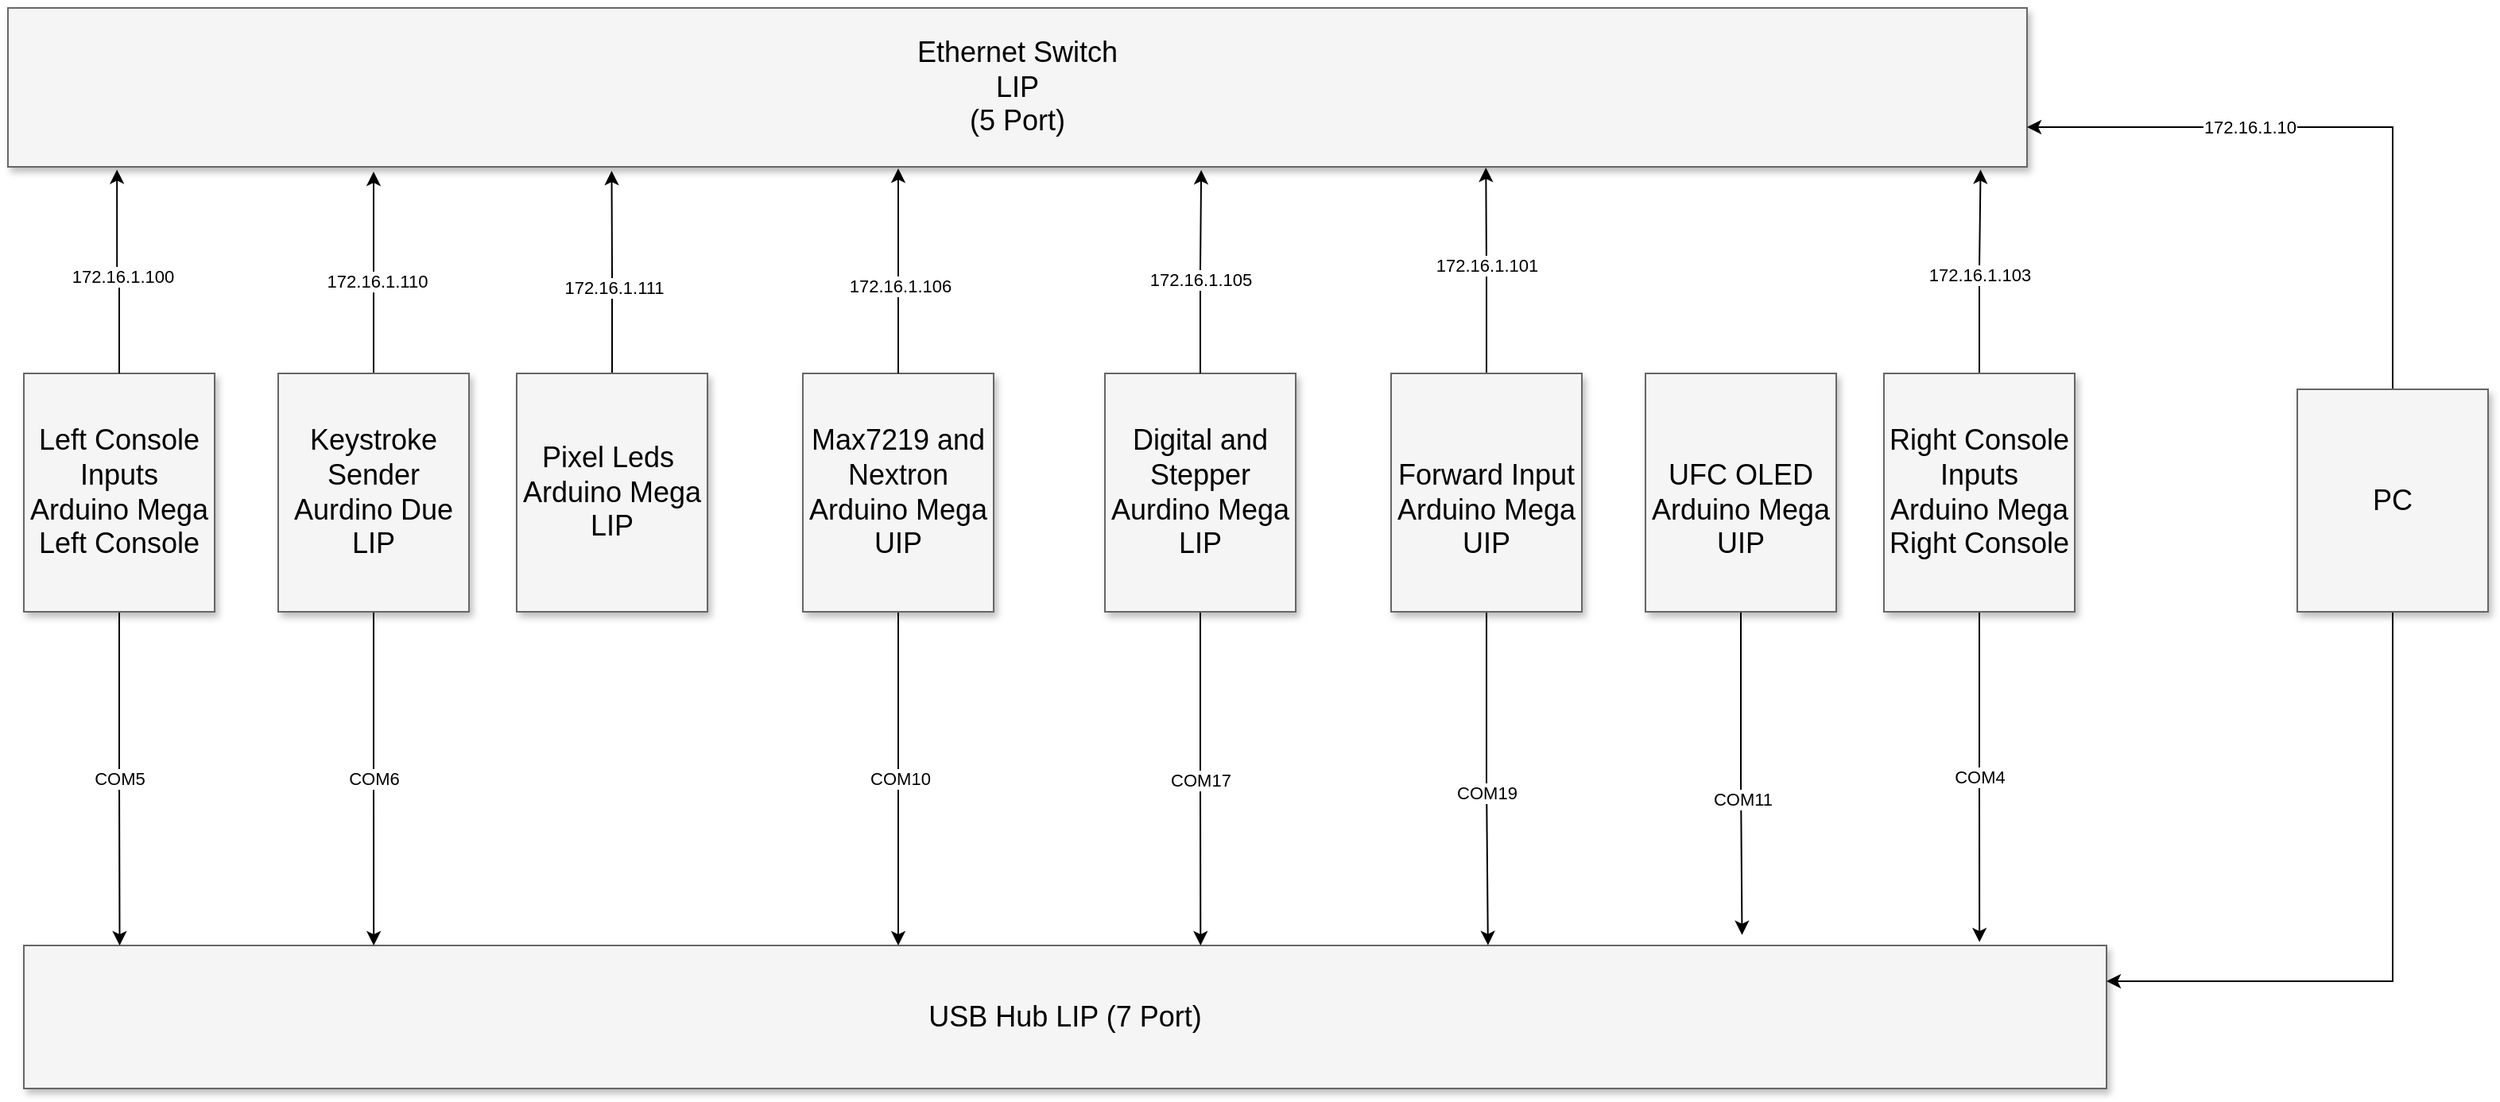 <mxfile version="16.5.1" type="device" pages="4"><diagram name="High Level Connectivity" id="90a13364-a465-7bf4-72fc-28e22215d7a0"><mxGraphModel dx="1102" dy="865" grid="1" gridSize="10" guides="1" tooltips="1" connect="1" arrows="1" fold="1" page="1" pageScale="1.5" pageWidth="1169" pageHeight="827" background="none" math="0" shadow="0"><root><mxCell id="0" style=";html=1;"/><mxCell id="1" style=";html=1;" parent="0"/><mxCell id="3a17f1ce550125da-2" value="USB Hub LIP (7 Port)" style="whiteSpace=wrap;html=1;shadow=1;fontSize=18;fillColor=#f5f5f5;strokeColor=#666666;" parent="1" vertex="1"><mxGeometry x="90" y="620" width="1310" height="90" as="geometry"/></mxCell><mxCell id="ErY9D0-MW4yFGlVTtgn--32" style="edgeStyle=orthogonalEdgeStyle;rounded=0;orthogonalLoop=1;jettySize=auto;html=1;exitX=0.5;exitY=1;exitDx=0;exitDy=0;" parent="1" source="3a17f1ce550125da-8" target="3a17f1ce550125da-2" edge="1"><mxGeometry relative="1" as="geometry"><Array as="points"><mxPoint x="640" y="570"/><mxPoint x="640" y="570"/></Array></mxGeometry></mxCell><mxCell id="rCOId5njAp8fymboXXMc-9" value="COM10" style="edgeLabel;html=1;align=center;verticalAlign=middle;resizable=0;points=[];" parent="ErY9D0-MW4yFGlVTtgn--32" vertex="1" connectable="0"><mxGeometry x="-0.005" y="1" relative="1" as="geometry"><mxPoint as="offset"/></mxGeometry></mxCell><mxCell id="3a17f1ce550125da-8" value="Max7219 and Nextron&lt;br&gt;Arduino Mega&lt;br&gt;UIP" style="whiteSpace=wrap;html=1;shadow=1;fontSize=18;fillColor=#f5f5f5;strokeColor=#666666;" parent="1" vertex="1"><mxGeometry x="580" y="260" width="120" height="150" as="geometry"/></mxCell><mxCell id="ErY9D0-MW4yFGlVTtgn--33" style="edgeStyle=orthogonalEdgeStyle;rounded=0;orthogonalLoop=1;jettySize=auto;html=1;entryX=0.565;entryY=0;entryDx=0;entryDy=0;entryPerimeter=0;" parent="1" source="ErY9D0-MW4yFGlVTtgn--1" target="3a17f1ce550125da-2" edge="1"><mxGeometry relative="1" as="geometry"/></mxCell><mxCell id="rCOId5njAp8fymboXXMc-10" value="COM17" style="edgeLabel;html=1;align=center;verticalAlign=middle;resizable=0;points=[];" parent="ErY9D0-MW4yFGlVTtgn--33" vertex="1" connectable="0"><mxGeometry x="0.006" relative="1" as="geometry"><mxPoint as="offset"/></mxGeometry></mxCell><mxCell id="ErY9D0-MW4yFGlVTtgn--1" value="Digital and Stepper Aurdino Mega&lt;br&gt;LIP" style="whiteSpace=wrap;html=1;shadow=1;fontSize=18;fillColor=#f5f5f5;strokeColor=#666666;" parent="1" vertex="1"><mxGeometry x="770" y="260" width="120" height="150" as="geometry"/></mxCell><mxCell id="ErY9D0-MW4yFGlVTtgn--2" value="Ethernet Switch&lt;br&gt;LIP&lt;br&gt;(5 Port)" style="whiteSpace=wrap;html=1;shadow=1;fontSize=18;fillColor=#f5f5f5;strokeColor=#666666;" parent="1" vertex="1"><mxGeometry x="80" y="30" width="1270" height="100" as="geometry"/></mxCell><mxCell id="ErY9D0-MW4yFGlVTtgn--22" style="edgeStyle=orthogonalEdgeStyle;rounded=0;orthogonalLoop=1;jettySize=auto;html=1;exitX=0.5;exitY=0;exitDx=0;exitDy=0;entryX=0.732;entryY=1.005;entryDx=0;entryDy=0;entryPerimeter=0;" parent="1" source="ErY9D0-MW4yFGlVTtgn--4" target="ErY9D0-MW4yFGlVTtgn--2" edge="1"><mxGeometry relative="1" as="geometry"/></mxCell><mxCell id="rCOId5njAp8fymboXXMc-13" value="172.16.1.101" style="edgeLabel;html=1;align=center;verticalAlign=middle;resizable=0;points=[];" parent="ErY9D0-MW4yFGlVTtgn--22" vertex="1" connectable="0"><mxGeometry x="0.053" relative="1" as="geometry"><mxPoint as="offset"/></mxGeometry></mxCell><mxCell id="ErY9D0-MW4yFGlVTtgn--29" style="edgeStyle=orthogonalEdgeStyle;rounded=0;orthogonalLoop=1;jettySize=auto;html=1;exitX=0.5;exitY=1;exitDx=0;exitDy=0;entryX=0.703;entryY=-0.002;entryDx=0;entryDy=0;entryPerimeter=0;" parent="1" source="ErY9D0-MW4yFGlVTtgn--4" target="3a17f1ce550125da-2" edge="1"><mxGeometry relative="1" as="geometry"><mxPoint x="1010" y="610" as="targetPoint"/></mxGeometry></mxCell><mxCell id="rCOId5njAp8fymboXXMc-11" value="COM19" style="edgeLabel;html=1;align=center;verticalAlign=middle;resizable=0;points=[];" parent="ErY9D0-MW4yFGlVTtgn--29" vertex="1" connectable="0"><mxGeometry x="0.086" y="-1" relative="1" as="geometry"><mxPoint as="offset"/></mxGeometry></mxCell><mxCell id="ErY9D0-MW4yFGlVTtgn--4" value="&lt;br&gt;Forward Input&lt;br&gt;Arduino Mega&lt;br&gt;UIP" style="whiteSpace=wrap;html=1;shadow=1;fontSize=18;fillColor=#f5f5f5;strokeColor=#666666;" parent="1" vertex="1"><mxGeometry x="950" y="260" width="120" height="150" as="geometry"/></mxCell><mxCell id="ErY9D0-MW4yFGlVTtgn--13" style="edgeStyle=orthogonalEdgeStyle;rounded=0;orthogonalLoop=1;jettySize=auto;html=1;" parent="1" source="ErY9D0-MW4yFGlVTtgn--5" edge="1"><mxGeometry relative="1" as="geometry"><mxPoint x="310" y="133" as="targetPoint"/><Array as="points"><mxPoint x="310" y="133"/></Array></mxGeometry></mxCell><mxCell id="rCOId5njAp8fymboXXMc-3" value="172.16.1.110" style="edgeLabel;html=1;align=center;verticalAlign=middle;resizable=0;points=[];" parent="ErY9D0-MW4yFGlVTtgn--13" vertex="1" connectable="0"><mxGeometry x="-0.081" y="-2" relative="1" as="geometry"><mxPoint as="offset"/></mxGeometry></mxCell><mxCell id="rCOId5njAp8fymboXXMc-4" style="edgeStyle=orthogonalEdgeStyle;rounded=0;orthogonalLoop=1;jettySize=auto;html=1;entryX=0.168;entryY=0;entryDx=0;entryDy=0;entryPerimeter=0;" parent="1" source="ErY9D0-MW4yFGlVTtgn--5" target="3a17f1ce550125da-2" edge="1"><mxGeometry relative="1" as="geometry"/></mxCell><mxCell id="rCOId5njAp8fymboXXMc-8" value="COM6" style="edgeLabel;html=1;align=center;verticalAlign=middle;resizable=0;points=[];" parent="rCOId5njAp8fymboXXMc-4" vertex="1" connectable="0"><mxGeometry x="-0.005" relative="1" as="geometry"><mxPoint as="offset"/></mxGeometry></mxCell><mxCell id="ErY9D0-MW4yFGlVTtgn--5" value="Keystroke Sender&lt;br&gt;Aurdino Due&lt;br&gt;LIP" style="whiteSpace=wrap;html=1;shadow=1;fontSize=18;fillColor=#f5f5f5;strokeColor=#666666;" parent="1" vertex="1"><mxGeometry x="250" y="260" width="120" height="150" as="geometry"/></mxCell><mxCell id="ErY9D0-MW4yFGlVTtgn--30" style="edgeStyle=orthogonalEdgeStyle;rounded=0;orthogonalLoop=1;jettySize=auto;html=1;exitX=0.5;exitY=1;exitDx=0;exitDy=0;entryX=0.825;entryY=-0.074;entryDx=0;entryDy=0;entryPerimeter=0;" parent="1" source="ErY9D0-MW4yFGlVTtgn--10" target="3a17f1ce550125da-2" edge="1"><mxGeometry relative="1" as="geometry"/></mxCell><mxCell id="rCOId5njAp8fymboXXMc-12" value="COM11" style="edgeLabel;html=1;align=center;verticalAlign=middle;resizable=0;points=[];" parent="ErY9D0-MW4yFGlVTtgn--30" vertex="1" connectable="0"><mxGeometry x="0.159" relative="1" as="geometry"><mxPoint as="offset"/></mxGeometry></mxCell><mxCell id="ErY9D0-MW4yFGlVTtgn--10" value="&lt;br&gt;UFC OLED&lt;br&gt;Arduino Mega&lt;br&gt;UIP" style="whiteSpace=wrap;html=1;shadow=1;fontSize=18;fillColor=#f5f5f5;strokeColor=#666666;" parent="1" vertex="1"><mxGeometry x="1110" y="260" width="120" height="150" as="geometry"/></mxCell><mxCell id="ErY9D0-MW4yFGlVTtgn--15" style="edgeStyle=orthogonalEdgeStyle;rounded=0;orthogonalLoop=1;jettySize=auto;html=1;exitX=0.5;exitY=0;exitDx=0;exitDy=0;entryX=0.591;entryY=1.02;entryDx=0;entryDy=0;entryPerimeter=0;" parent="1" source="ErY9D0-MW4yFGlVTtgn--1" target="ErY9D0-MW4yFGlVTtgn--2" edge="1"><mxGeometry relative="1" as="geometry"><mxPoint x="320" y="270" as="sourcePoint"/><mxPoint x="829" y="130" as="targetPoint"/><Array as="points"/></mxGeometry></mxCell><mxCell id="rCOId5njAp8fymboXXMc-15" value="172.16.1.105" style="edgeLabel;html=1;align=center;verticalAlign=middle;resizable=0;points=[];" parent="ErY9D0-MW4yFGlVTtgn--15" vertex="1" connectable="0"><mxGeometry x="-0.082" y="1" relative="1" as="geometry"><mxPoint x="1" as="offset"/></mxGeometry></mxCell><mxCell id="ErY9D0-MW4yFGlVTtgn--16" style="edgeStyle=orthogonalEdgeStyle;rounded=0;orthogonalLoop=1;jettySize=auto;html=1;exitX=0.5;exitY=0;exitDx=0;exitDy=0;" parent="1" source="3a17f1ce550125da-8" edge="1"><mxGeometry relative="1" as="geometry"><mxPoint x="470" y="270" as="sourcePoint"/><mxPoint x="640" y="131" as="targetPoint"/><Array as="points"><mxPoint x="640" y="131"/></Array></mxGeometry></mxCell><mxCell id="rCOId5njAp8fymboXXMc-16" value="172.16.1.106" style="edgeLabel;html=1;align=center;verticalAlign=middle;resizable=0;points=[];" parent="ErY9D0-MW4yFGlVTtgn--16" vertex="1" connectable="0"><mxGeometry x="-0.147" relative="1" as="geometry"><mxPoint x="1" as="offset"/></mxGeometry></mxCell><mxCell id="rCOId5njAp8fymboXXMc-5" value="COM5" style="edgeStyle=orthogonalEdgeStyle;rounded=0;orthogonalLoop=1;jettySize=auto;html=1;entryX=0.046;entryY=0;entryDx=0;entryDy=0;entryPerimeter=0;" parent="1" source="ErY9D0-MW4yFGlVTtgn--18" target="3a17f1ce550125da-2" edge="1"><mxGeometry relative="1" as="geometry"/></mxCell><mxCell id="ErY9D0-MW4yFGlVTtgn--18" value="Left Console Inputs&lt;br&gt;Arduino Mega&lt;br&gt;Left Console" style="whiteSpace=wrap;html=1;shadow=1;fontSize=18;fillColor=#f5f5f5;strokeColor=#666666;" parent="1" vertex="1"><mxGeometry x="90" y="260" width="120" height="150" as="geometry"/></mxCell><mxCell id="ErY9D0-MW4yFGlVTtgn--24" style="edgeStyle=orthogonalEdgeStyle;rounded=0;orthogonalLoop=1;jettySize=auto;html=1;exitX=0.5;exitY=0;exitDx=0;exitDy=0;entryX=0.977;entryY=1.017;entryDx=0;entryDy=0;entryPerimeter=0;" parent="1" source="ErY9D0-MW4yFGlVTtgn--19" target="ErY9D0-MW4yFGlVTtgn--2" edge="1"><mxGeometry relative="1" as="geometry"/></mxCell><mxCell id="rCOId5njAp8fymboXXMc-14" value="172.16.1.103" style="edgeLabel;html=1;align=center;verticalAlign=middle;resizable=0;points=[];" parent="ErY9D0-MW4yFGlVTtgn--24" vertex="1" connectable="0"><mxGeometry x="-0.04" relative="1" as="geometry"><mxPoint as="offset"/></mxGeometry></mxCell><mxCell id="ErY9D0-MW4yFGlVTtgn--31" value="COM4" style="edgeStyle=orthogonalEdgeStyle;rounded=0;orthogonalLoop=1;jettySize=auto;html=1;exitX=0.5;exitY=1;exitDx=0;exitDy=0;entryX=0.939;entryY=-0.023;entryDx=0;entryDy=0;entryPerimeter=0;" parent="1" source="ErY9D0-MW4yFGlVTtgn--19" target="3a17f1ce550125da-2" edge="1"><mxGeometry relative="1" as="geometry"/></mxCell><mxCell id="ErY9D0-MW4yFGlVTtgn--19" value="Right Console Inputs&lt;br&gt;Arduino Mega&lt;br&gt;Right Console" style="whiteSpace=wrap;html=1;shadow=1;fontSize=18;fillColor=#f5f5f5;strokeColor=#666666;" parent="1" vertex="1"><mxGeometry x="1260" y="260" width="120" height="150" as="geometry"/></mxCell><mxCell id="ErY9D0-MW4yFGlVTtgn--21" style="edgeStyle=orthogonalEdgeStyle;rounded=0;orthogonalLoop=1;jettySize=auto;html=1;entryX=0.054;entryY=1.017;entryDx=0;entryDy=0;entryPerimeter=0;exitX=0.5;exitY=0;exitDx=0;exitDy=0;" parent="1" source="ErY9D0-MW4yFGlVTtgn--18" target="ErY9D0-MW4yFGlVTtgn--2" edge="1"><mxGeometry relative="1" as="geometry"><mxPoint x="320" y="270" as="sourcePoint"/><mxPoint x="249.84" y="143" as="targetPoint"/></mxGeometry></mxCell><mxCell id="rCOId5njAp8fymboXXMc-2" value="172.16.1.100" style="edgeLabel;html=1;align=center;verticalAlign=middle;resizable=0;points=[];" parent="ErY9D0-MW4yFGlVTtgn--21" vertex="1" connectable="0"><mxGeometry x="-0.049" y="-2" relative="1" as="geometry"><mxPoint as="offset"/></mxGeometry></mxCell><mxCell id="rCOId5njAp8fymboXXMc-6" style="edgeStyle=orthogonalEdgeStyle;rounded=0;orthogonalLoop=1;jettySize=auto;html=1;entryX=0.299;entryY=1.025;entryDx=0;entryDy=0;entryPerimeter=0;" parent="1" source="rCOId5njAp8fymboXXMc-1" target="ErY9D0-MW4yFGlVTtgn--2" edge="1"><mxGeometry relative="1" as="geometry"/></mxCell><mxCell id="rCOId5njAp8fymboXXMc-7" value="172.16.1.111" style="edgeLabel;html=1;align=center;verticalAlign=middle;resizable=0;points=[];" parent="rCOId5njAp8fymboXXMc-6" vertex="1" connectable="0"><mxGeometry x="-0.147" relative="1" as="geometry"><mxPoint x="1" as="offset"/></mxGeometry></mxCell><mxCell id="rCOId5njAp8fymboXXMc-1" value="Pixel Leds&amp;nbsp;&lt;br&gt;Arduino Mega&lt;br&gt;LIP" style="whiteSpace=wrap;html=1;shadow=1;fontSize=18;fillColor=#f5f5f5;strokeColor=#666666;" parent="1" vertex="1"><mxGeometry x="400" y="260" width="120" height="150" as="geometry"/></mxCell><mxCell id="z5apKSdLAX41EXkyEmHB-2" value="172.16.1.10" style="edgeStyle=orthogonalEdgeStyle;rounded=0;orthogonalLoop=1;jettySize=auto;html=1;exitX=0.5;exitY=0;exitDx=0;exitDy=0;entryX=1;entryY=0.75;entryDx=0;entryDy=0;" edge="1" parent="1" source="z5apKSdLAX41EXkyEmHB-1" target="ErY9D0-MW4yFGlVTtgn--2"><mxGeometry x="0.291" relative="1" as="geometry"><mxPoint as="offset"/></mxGeometry></mxCell><mxCell id="z5apKSdLAX41EXkyEmHB-3" style="edgeStyle=orthogonalEdgeStyle;rounded=0;orthogonalLoop=1;jettySize=auto;html=1;exitX=0.5;exitY=1;exitDx=0;exitDy=0;entryX=1;entryY=0.25;entryDx=0;entryDy=0;" edge="1" parent="1" source="z5apKSdLAX41EXkyEmHB-1" target="3a17f1ce550125da-2"><mxGeometry relative="1" as="geometry"/></mxCell><mxCell id="z5apKSdLAX41EXkyEmHB-1" value="PC" style="whiteSpace=wrap;html=1;shadow=1;fontSize=18;fillColor=#f5f5f5;strokeColor=#666666;" vertex="1" parent="1"><mxGeometry x="1520" y="270" width="120" height="140" as="geometry"/></mxCell></root></mxGraphModel></diagram><diagram id="qiJZxlPgQAFWJRkuP9f3" name="Right Console"><mxGraphModel dx="737" dy="520" grid="1" gridSize="10" guides="1" tooltips="1" connect="1" arrows="1" fold="1" page="1" pageScale="1" pageWidth="1169" pageHeight="827" math="0" shadow="0"><root><mxCell id="CCe9zNLBLnzSjQM0MfgL-0"/><mxCell id="CCe9zNLBLnzSjQM0MfgL-1" parent="CCe9zNLBLnzSjQM0MfgL-0"/><mxCell id="CCe9zNLBLnzSjQM0MfgL-12" value="12V Front PSU" style="text;html=1;resizable=0;autosize=1;align=center;verticalAlign=middle;points=[];fillColor=none;strokeColor=none;rounded=0;" parent="CCe9zNLBLnzSjQM0MfgL-1" vertex="1"><mxGeometry x="170" y="740.07" width="100" height="20" as="geometry"/></mxCell><mxCell id="CCe9zNLBLnzSjQM0MfgL-37" value="HYD PRESSURE" style="edgeStyle=orthogonalEdgeStyle;rounded=0;orthogonalLoop=1;jettySize=auto;html=1;exitX=1;exitY=0.75;exitDx=0;exitDy=0;entryX=0.25;entryY=0;entryDx=0;entryDy=0;fontSize=12;endArrow=none;endFill=0;endSize=2;" parent="CCe9zNLBLnzSjQM0MfgL-1" source="CCe9zNLBLnzSjQM0MfgL-14" target="CCe9zNLBLnzSjQM0MfgL-34" edge="1"><mxGeometry relative="1" as="geometry"/></mxCell><mxCell id="CCe9zNLBLnzSjQM0MfgL-14" value="RIGHT OUTPUT DISTRIBUTION BOARD" style="rounded=1;whiteSpace=wrap;html=1;" parent="CCe9zNLBLnzSjQM0MfgL-1" vertex="1"><mxGeometry x="697" y="183.57" width="110" height="60" as="geometry"/></mxCell><mxCell id="CCe9zNLBLnzSjQM0MfgL-22" value="DIGITAL" style="edgeStyle=none;rounded=0;orthogonalLoop=1;jettySize=auto;html=1;exitX=1;exitY=0.25;exitDx=0;exitDy=0;entryX=0;entryY=0.25;entryDx=0;entryDy=0;endArrow=none;endFill=0;endSize=2;" parent="CCe9zNLBLnzSjQM0MfgL-1" source="CCe9zNLBLnzSjQM0MfgL-15" target="CCe9zNLBLnzSjQM0MfgL-38" edge="1"><mxGeometry relative="1" as="geometry"/></mxCell><mxCell id="CCe9zNLBLnzSjQM0MfgL-23" value="PRIMARY ANALOG" style="edgeStyle=none;rounded=0;orthogonalLoop=1;jettySize=auto;html=1;exitX=1;exitY=0.75;exitDx=0;exitDy=0;entryX=0;entryY=0.75;entryDx=0;entryDy=0;endArrow=none;endFill=0;endSize=2;" parent="CCe9zNLBLnzSjQM0MfgL-1" source="CCe9zNLBLnzSjQM0MfgL-15" target="CCe9zNLBLnzSjQM0MfgL-38" edge="1"><mxGeometry relative="1" as="geometry"/></mxCell><mxCell id="CCe9zNLBLnzSjQM0MfgL-15" value="RIGHT INPUT MEGA" style="rounded=1;whiteSpace=wrap;html=1;" parent="CCe9zNLBLnzSjQM0MfgL-1" vertex="1"><mxGeometry x="371" y="397.57" width="110" height="60" as="geometry"/></mxCell><mxCell id="CCe9zNLBLnzSjQM0MfgL-26" style="edgeStyle=orthogonalEdgeStyle;rounded=0;orthogonalLoop=1;jettySize=auto;html=1;exitX=0.75;exitY=0;exitDx=0;exitDy=0;entryX=0.25;entryY=1;entryDx=0;entryDy=0;endArrow=none;endFill=0;endSize=2;" parent="CCe9zNLBLnzSjQM0MfgL-1" source="CCe9zNLBLnzSjQM0MfgL-24" target="CCe9zNLBLnzSjQM0MfgL-15" edge="1"><mxGeometry relative="1" as="geometry"/></mxCell><mxCell id="CCe9zNLBLnzSjQM0MfgL-27" value="Analog" style="edgeLabel;html=1;align=center;verticalAlign=middle;resizable=0;points=[];" parent="CCe9zNLBLnzSjQM0MfgL-26" vertex="1" connectable="0"><mxGeometry x="0.097" y="1" relative="1" as="geometry"><mxPoint as="offset"/></mxGeometry></mxCell><mxCell id="CCe9zNLBLnzSjQM0MfgL-24" value="UFC PCB" style="rounded=1;whiteSpace=wrap;html=1;" parent="CCe9zNLBLnzSjQM0MfgL-1" vertex="1"><mxGeometry x="240" y="503.57" width="110" height="60" as="geometry"/></mxCell><mxCell id="CCe9zNLBLnzSjQM0MfgL-29" style="edgeStyle=orthogonalEdgeStyle;rounded=0;orthogonalLoop=1;jettySize=auto;html=1;exitX=1;exitY=0.75;exitDx=0;exitDy=0;entryX=0.25;entryY=0;entryDx=0;entryDy=0;endArrow=none;endFill=0;endSize=2;" parent="CCe9zNLBLnzSjQM0MfgL-1" source="CCe9zNLBLnzSjQM0MfgL-28" target="CCe9zNLBLnzSjQM0MfgL-15" edge="1"><mxGeometry relative="1" as="geometry"/></mxCell><mxCell id="CCe9zNLBLnzSjQM0MfgL-28" value="USB HUB&lt;br&gt;(LIP)" style="rounded=1;whiteSpace=wrap;html=1;" parent="CCe9zNLBLnzSjQM0MfgL-1" vertex="1"><mxGeometry x="240" y="303.57" width="110" height="60" as="geometry"/></mxCell><mxCell id="K19Ia9L1QFOBnqQDld7t-14" style="edgeStyle=orthogonalEdgeStyle;rounded=0;orthogonalLoop=1;jettySize=auto;html=1;exitX=1;exitY=0.5;exitDx=0;exitDy=0;entryX=0;entryY=0.5;entryDx=0;entryDy=0;fontSize=16;endArrow=none;endFill=0;" edge="1" parent="CCe9zNLBLnzSjQM0MfgL-1" source="CCe9zNLBLnzSjQM0MfgL-2" target="_4kfCpDlFvk3A4yoEjsY-0"><mxGeometry relative="1" as="geometry"/></mxCell><mxCell id="CCe9zNLBLnzSjQM0MfgL-2" value="12V to 24V&amp;nbsp;&lt;br&gt;BUC" style="rounded=1;whiteSpace=wrap;html=1;" parent="CCe9zNLBLnzSjQM0MfgL-1" vertex="1"><mxGeometry x="330" y="709.57" width="110" height="30.5" as="geometry"/></mxCell><mxCell id="CCe9zNLBLnzSjQM0MfgL-5" style="rounded=0;orthogonalLoop=1;jettySize=auto;html=1;exitX=1;exitY=0.84;exitDx=0;exitDy=0;exitPerimeter=0;entryX=0;entryY=0.5;entryDx=0;entryDy=0;endArrow=none;endFill=0;" parent="CCe9zNLBLnzSjQM0MfgL-1" source="CCe9zNLBLnzSjQM0MfgL-3" target="CCe9zNLBLnzSjQM0MfgL-2" edge="1"><mxGeometry relative="1" as="geometry"/></mxCell><mxCell id="CCe9zNLBLnzSjQM0MfgL-3" value="" style="pointerEvents=1;verticalLabelPosition=bottom;shadow=0;dashed=0;align=center;html=1;verticalAlign=top;shape=mxgraph.electrical.electro-mechanical.simple_switch;" parent="CCe9zNLBLnzSjQM0MfgL-1" vertex="1"><mxGeometry x="240" y="708.57" width="75" height="19" as="geometry"/></mxCell><mxCell id="CCe9zNLBLnzSjQM0MfgL-10" value="" style="endArrow=none;html=1;rounded=0;" parent="CCe9zNLBLnzSjQM0MfgL-1" edge="1"><mxGeometry width="50" height="50" relative="1" as="geometry"><mxPoint x="240" y="768.57" as="sourcePoint"/><mxPoint x="600" y="768.57" as="targetPoint"/></mxGeometry></mxCell><mxCell id="CCe9zNLBLnzSjQM0MfgL-30" value="Cabin Utility Light" style="text;html=1;resizable=0;autosize=1;align=center;verticalAlign=middle;points=[];fillColor=none;strokeColor=none;rounded=0;fontSize=18;" parent="CCe9zNLBLnzSjQM0MfgL-1" vertex="1"><mxGeometry x="325" y="648.57" width="160" height="30" as="geometry"/></mxCell><mxCell id="CCe9zNLBLnzSjQM0MfgL-32" style="edgeStyle=orthogonalEdgeStyle;rounded=0;orthogonalLoop=1;jettySize=auto;html=1;exitX=1;exitY=0.5;exitDx=0;exitDy=0;fontSize=18;endArrow=none;endFill=0;endSize=2;entryX=0.25;entryY=1;entryDx=0;entryDy=0;" parent="CCe9zNLBLnzSjQM0MfgL-1" source="CCe9zNLBLnzSjQM0MfgL-31" target="CCe9zNLBLnzSjQM0MfgL-14" edge="1"><mxGeometry relative="1" as="geometry"><mxPoint x="660" y="473.57" as="targetPoint"/></mxGeometry></mxCell><mxCell id="CCe9zNLBLnzSjQM0MfgL-33" value="12V" style="edgeLabel;html=1;align=center;verticalAlign=middle;resizable=0;points=[];fontSize=12;" parent="CCe9zNLBLnzSjQM0MfgL-32" vertex="1" connectable="0"><mxGeometry x="-0.297" y="-1" relative="1" as="geometry"><mxPoint as="offset"/></mxGeometry></mxCell><mxCell id="CCe9zNLBLnzSjQM0MfgL-31" value="PRIMARY POWER SUPPLY PCB" style="rounded=1;whiteSpace=wrap;html=1;" parent="CCe9zNLBLnzSjQM0MfgL-1" vertex="1"><mxGeometry x="580" y="273.57" width="110" height="60" as="geometry"/></mxCell><mxCell id="CCe9zNLBLnzSjQM0MfgL-35" value="DIGITAL" style="edgeStyle=orthogonalEdgeStyle;rounded=0;orthogonalLoop=1;jettySize=auto;html=1;exitX=0;exitY=0.5;exitDx=0;exitDy=0;entryX=0.5;entryY=1;entryDx=0;entryDy=0;fontSize=12;endArrow=none;endFill=0;endSize=2;" parent="CCe9zNLBLnzSjQM0MfgL-1" source="CCe9zNLBLnzSjQM0MfgL-34" target="CCe9zNLBLnzSjQM0MfgL-14" edge="1"><mxGeometry relative="1" as="geometry"/></mxCell><mxCell id="CCe9zNLBLnzSjQM0MfgL-36" value="SERVO" style="edgeStyle=orthogonalEdgeStyle;rounded=0;orthogonalLoop=1;jettySize=auto;html=1;exitX=0;exitY=0.25;exitDx=0;exitDy=0;entryX=0.75;entryY=1;entryDx=0;entryDy=0;fontSize=12;endArrow=none;endFill=0;endSize=2;" parent="CCe9zNLBLnzSjQM0MfgL-1" source="CCe9zNLBLnzSjQM0MfgL-34" target="CCe9zNLBLnzSjQM0MfgL-14" edge="1"><mxGeometry relative="1" as="geometry"/></mxCell><mxCell id="CCe9zNLBLnzSjQM0MfgL-34" value="DIGITAL STEPPER&lt;br&gt;MEGA" style="rounded=1;whiteSpace=wrap;html=1;" parent="CCe9zNLBLnzSjQM0MfgL-1" vertex="1"><mxGeometry x="852" y="349.57" width="110" height="60" as="geometry"/></mxCell><mxCell id="CCe9zNLBLnzSjQM0MfgL-38" value="RIGHT INPUT DISTRIBUTION BOARD" style="rounded=1;whiteSpace=wrap;html=1;" parent="CCe9zNLBLnzSjQM0MfgL-1" vertex="1"><mxGeometry x="580" y="397.57" width="110" height="60" as="geometry"/></mxCell><mxCell id="CCe9zNLBLnzSjQM0MfgL-40" value="MATRIXED LEDS" style="edgeStyle=orthogonalEdgeStyle;rounded=0;orthogonalLoop=1;jettySize=auto;html=1;exitX=0.75;exitY=1;exitDx=0;exitDy=0;entryX=0;entryY=0.5;entryDx=0;entryDy=0;fontSize=12;endArrow=none;endFill=0;endSize=2;" parent="CCe9zNLBLnzSjQM0MfgL-1" source="CCe9zNLBLnzSjQM0MfgL-39" target="CCe9zNLBLnzSjQM0MfgL-14" edge="1"><mxGeometry relative="1" as="geometry"/></mxCell><mxCell id="CCe9zNLBLnzSjQM0MfgL-39" value="MAX7219 DISTRIBUTION BOARD" style="rounded=1;whiteSpace=wrap;html=1;" parent="CCe9zNLBLnzSjQM0MfgL-1" vertex="1"><mxGeometry x="430" y="123.57" width="110" height="60" as="geometry"/></mxCell><mxCell id="CCe9zNLBLnzSjQM0MfgL-42" value="MATRIXED LEDS" style="edgeStyle=orthogonalEdgeStyle;rounded=0;orthogonalLoop=1;jettySize=auto;html=1;exitX=0;exitY=0.5;exitDx=0;exitDy=0;entryX=0.75;entryY=0;entryDx=0;entryDy=0;fontSize=12;endArrow=none;endFill=0;endSize=2;" parent="CCe9zNLBLnzSjQM0MfgL-1" source="CCe9zNLBLnzSjQM0MfgL-41" target="CCe9zNLBLnzSjQM0MfgL-39" edge="1"><mxGeometry relative="1" as="geometry"/></mxCell><mxCell id="CCe9zNLBLnzSjQM0MfgL-41" value="CAUTION PANEL" style="rounded=1;whiteSpace=wrap;html=1;" parent="CCe9zNLBLnzSjQM0MfgL-1" vertex="1"><mxGeometry x="700" y="53.57" width="110" height="60" as="geometry"/></mxCell><mxCell id="CCe9zNLBLnzSjQM0MfgL-43" value="FLOOD LED DISTRIBUTION PCB" style="rounded=1;whiteSpace=wrap;html=1;" parent="CCe9zNLBLnzSjQM0MfgL-1" vertex="1"><mxGeometry x="760" y="503.57" width="110" height="60" as="geometry"/></mxCell><mxCell id="CCe9zNLBLnzSjQM0MfgL-45" value="PWM LED" style="edgeStyle=orthogonalEdgeStyle;rounded=0;orthogonalLoop=1;jettySize=auto;html=1;exitX=1;exitY=0.25;exitDx=0;exitDy=0;entryX=0;entryY=0.25;entryDx=0;entryDy=0;fontSize=12;endArrow=none;endFill=0;endSize=2;" parent="CCe9zNLBLnzSjQM0MfgL-1" source="CCe9zNLBLnzSjQM0MfgL-44" target="CCe9zNLBLnzSjQM0MfgL-43" edge="1"><mxGeometry relative="1" as="geometry"/></mxCell><mxCell id="CCe9zNLBLnzSjQM0MfgL-44" value="ANALOG DIMMER" style="rounded=1;whiteSpace=wrap;html=1;" parent="CCe9zNLBLnzSjQM0MfgL-1" vertex="1"><mxGeometry x="520" y="503.57" width="110" height="60" as="geometry"/></mxCell><mxCell id="K19Ia9L1QFOBnqQDld7t-15" style="edgeStyle=orthogonalEdgeStyle;rounded=0;orthogonalLoop=1;jettySize=auto;html=1;exitX=1;exitY=0.5;exitDx=0;exitDy=0;fontSize=16;endArrow=none;endFill=0;" edge="1" parent="CCe9zNLBLnzSjQM0MfgL-1" source="_4kfCpDlFvk3A4yoEjsY-0"><mxGeometry relative="1" as="geometry"><mxPoint x="600" y="770" as="targetPoint"/></mxGeometry></mxCell><mxCell id="_4kfCpDlFvk3A4yoEjsY-0" value="COCKPIT UTILITY LIGHT" style="rounded=1;whiteSpace=wrap;html=1;" vertex="1" parent="CCe9zNLBLnzSjQM0MfgL-1"><mxGeometry x="460" y="710" width="110" height="30.5" as="geometry"/></mxCell><mxCell id="K19Ia9L1QFOBnqQDld7t-11" value="TITLE BLOCK" style="locked=1;" parent="CCe9zNLBLnzSjQM0MfgL-0" visible="0"/><mxCell id="K19Ia9L1QFOBnqQDld7t-0" value="" style="group" vertex="1" connectable="0" parent="K19Ia9L1QFOBnqQDld7t-11"><mxGeometry x="15" y="14.0" width="1120" height="800" as="geometry"/></mxCell><mxCell id="K19Ia9L1QFOBnqQDld7t-1" value="" style="rounded=0;whiteSpace=wrap;html=1;fontSize=12;strokeColor=default;strokeWidth=2;fillColor=none;" vertex="1" parent="K19Ia9L1QFOBnqQDld7t-0"><mxGeometry width="1120" height="800" as="geometry"/></mxCell><mxCell id="K19Ia9L1QFOBnqQDld7t-2" value="" style="shape=table;html=1;whiteSpace=wrap;startSize=0;container=1;collapsible=0;childLayout=tableLayout;" vertex="1" parent="K19Ia9L1QFOBnqQDld7t-0"><mxGeometry x="839" y="729" width="280" height="70" as="geometry"/></mxCell><mxCell id="K19Ia9L1QFOBnqQDld7t-3" value="" style="shape=tableRow;horizontal=0;startSize=0;swimlaneHead=0;swimlaneBody=0;top=0;left=0;bottom=0;right=0;collapsible=0;dropTarget=0;fillColor=none;points=[[0,0.5],[1,0.5]];portConstraint=eastwest;" vertex="1" parent="K19Ia9L1QFOBnqQDld7t-2"><mxGeometry width="280" height="40" as="geometry"/></mxCell><mxCell id="K19Ia9L1QFOBnqQDld7t-4" value="&lt;div&gt;&lt;span&gt;&lt;font style=&quot;font-size: 8px&quot;&gt;Title&lt;/font&gt;&lt;/span&gt;&lt;/div&gt;&lt;font size=&quot;1&quot;&gt;&lt;div style=&quot;font-size: 16px&quot;&gt;Magnetic Switch Input to DCS&lt;/div&gt;&lt;/font&gt;" style="shape=partialRectangle;html=1;whiteSpace=wrap;connectable=0;fillColor=none;top=0;left=0;bottom=0;right=0;overflow=hidden;strokeColor=default;strokeWidth=0;rowspan=1;colspan=3;align=left;" vertex="1" parent="K19Ia9L1QFOBnqQDld7t-3"><mxGeometry width="280" height="40" as="geometry"><mxRectangle width="99" height="40" as="alternateBounds"/></mxGeometry></mxCell><mxCell id="K19Ia9L1QFOBnqQDld7t-5" value="" style="shape=partialRectangle;html=1;whiteSpace=wrap;connectable=0;fillColor=none;top=0;left=0;bottom=0;right=0;overflow=hidden;" vertex="1" visible="0" parent="K19Ia9L1QFOBnqQDld7t-3"><mxGeometry x="99" width="83" height="40" as="geometry"><mxRectangle width="83" height="40" as="alternateBounds"/></mxGeometry></mxCell><mxCell id="K19Ia9L1QFOBnqQDld7t-6" value="" style="shape=partialRectangle;html=1;whiteSpace=wrap;connectable=0;fillColor=none;top=0;left=0;bottom=0;right=0;overflow=hidden;" vertex="1" visible="0" parent="K19Ia9L1QFOBnqQDld7t-3"><mxGeometry x="182" width="98" height="40" as="geometry"><mxRectangle width="98" height="40" as="alternateBounds"/></mxGeometry></mxCell><mxCell id="K19Ia9L1QFOBnqQDld7t-7" value="" style="shape=tableRow;horizontal=0;startSize=0;swimlaneHead=0;swimlaneBody=0;top=0;left=0;bottom=0;right=0;collapsible=0;dropTarget=0;fillColor=none;points=[[0,0.5],[1,0.5]];portConstraint=eastwest;" vertex="1" parent="K19Ia9L1QFOBnqQDld7t-2"><mxGeometry y="40" width="280" height="30" as="geometry"/></mxCell><mxCell id="K19Ia9L1QFOBnqQDld7t-8" value="&lt;font style=&quot;font-size: 8px&quot;&gt;Created by&lt;/font&gt;&lt;br&gt;&lt;font style=&quot;font-size: 12px&quot;&gt;&lt;font style=&quot;font-size: 12px&quot;&gt;P&lt;/font&gt;&lt;font style=&quot;font-size: 12px&quot;&gt;eter Thomas&lt;/font&gt;&lt;/font&gt;" style="shape=partialRectangle;html=1;whiteSpace=wrap;connectable=0;fillColor=none;top=0;left=0;bottom=0;right=0;overflow=hidden;" vertex="1" parent="K19Ia9L1QFOBnqQDld7t-7"><mxGeometry width="99" height="30" as="geometry"><mxRectangle width="99" height="30" as="alternateBounds"/></mxGeometry></mxCell><mxCell id="K19Ia9L1QFOBnqQDld7t-9" value="&lt;font style=&quot;font-size: 8px&quot;&gt;Rev &lt;/font&gt;&lt;br&gt;&lt;font style=&quot;font-size: 12px&quot;&gt;01&lt;/font&gt;" style="shape=partialRectangle;html=1;whiteSpace=wrap;connectable=0;fillColor=none;top=0;left=0;bottom=0;right=0;overflow=hidden;" vertex="1" parent="K19Ia9L1QFOBnqQDld7t-7"><mxGeometry x="99" width="83" height="30" as="geometry"><mxRectangle width="83" height="30" as="alternateBounds"/></mxGeometry></mxCell><mxCell id="K19Ia9L1QFOBnqQDld7t-10" value="&lt;font style=&quot;font-size: 8px&quot;&gt;Date of Issue&lt;/font&gt;&lt;br&gt;&lt;font style=&quot;font-size: 12px&quot;&gt;2022/02/27&lt;/font&gt;" style="shape=partialRectangle;html=1;whiteSpace=wrap;connectable=0;fillColor=none;top=0;left=0;bottom=0;right=0;overflow=hidden;pointerEvents=1;" vertex="1" parent="K19Ia9L1QFOBnqQDld7t-7"><mxGeometry x="182" width="98" height="30" as="geometry"><mxRectangle width="98" height="30" as="alternateBounds"/></mxGeometry></mxCell></root></mxGraphModel></diagram><diagram id="LLenCeHLLeb9Q31pdqli" name="MAGNETIC SWITCHES"><mxGraphModel dx="1164" dy="821" grid="1" gridSize="10" guides="1" tooltips="1" connect="1" arrows="1" fold="1" page="1" pageScale="1" pageWidth="1169" pageHeight="827" math="0" shadow="0"><root><mxCell id="XzQIKxZhdDgJ_3HW08a6-0"/><mxCell id="3EC1DpL7WyazMeOVuPpY-41" value="Title Block" style="locked=1;" parent="XzQIKxZhdDgJ_3HW08a6-0"/><mxCell id="wkQ7LMu9rqIEXOr91Lrm-0" value="" style="group" vertex="1" connectable="0" parent="3EC1DpL7WyazMeOVuPpY-41"><mxGeometry x="30" y="10" width="1120" height="1000" as="geometry"/></mxCell><mxCell id="3EC1DpL7WyazMeOVuPpY-40" value="" style="rounded=0;whiteSpace=wrap;html=1;fontSize=12;strokeColor=default;strokeWidth=2;fillColor=none;" vertex="1" parent="wkQ7LMu9rqIEXOr91Lrm-0"><mxGeometry width="1120" height="800" as="geometry"/></mxCell><mxCell id="3EC1DpL7WyazMeOVuPpY-25" value="" style="shape=table;html=1;whiteSpace=wrap;startSize=0;container=1;collapsible=0;childLayout=tableLayout;" vertex="1" parent="wkQ7LMu9rqIEXOr91Lrm-0"><mxGeometry x="839" y="729" width="280" height="70" as="geometry"/></mxCell><mxCell id="3EC1DpL7WyazMeOVuPpY-26" value="" style="shape=tableRow;horizontal=0;startSize=0;swimlaneHead=0;swimlaneBody=0;top=0;left=0;bottom=0;right=0;collapsible=0;dropTarget=0;fillColor=none;points=[[0,0.5],[1,0.5]];portConstraint=eastwest;" vertex="1" parent="3EC1DpL7WyazMeOVuPpY-25"><mxGeometry width="280" height="40" as="geometry"/></mxCell><mxCell id="3EC1DpL7WyazMeOVuPpY-27" value="&lt;div&gt;&lt;span&gt;&lt;font style=&quot;font-size: 8px&quot;&gt;Title&lt;/font&gt;&lt;/span&gt;&lt;/div&gt;&lt;font size=&quot;1&quot;&gt;&lt;div style=&quot;font-size: 16px&quot;&gt;Magnetic Switch Input to DCS&lt;/div&gt;&lt;/font&gt;" style="shape=partialRectangle;html=1;whiteSpace=wrap;connectable=0;fillColor=none;top=0;left=0;bottom=0;right=0;overflow=hidden;strokeColor=default;strokeWidth=0;rowspan=1;colspan=3;align=left;" vertex="1" parent="3EC1DpL7WyazMeOVuPpY-26"><mxGeometry width="280" height="40" as="geometry"><mxRectangle width="99" height="40" as="alternateBounds"/></mxGeometry></mxCell><mxCell id="3EC1DpL7WyazMeOVuPpY-28" value="" style="shape=partialRectangle;html=1;whiteSpace=wrap;connectable=0;fillColor=none;top=0;left=0;bottom=0;right=0;overflow=hidden;" vertex="1" visible="0" parent="3EC1DpL7WyazMeOVuPpY-26"><mxGeometry x="99" width="83" height="40" as="geometry"><mxRectangle width="83" height="40" as="alternateBounds"/></mxGeometry></mxCell><mxCell id="3EC1DpL7WyazMeOVuPpY-29" value="" style="shape=partialRectangle;html=1;whiteSpace=wrap;connectable=0;fillColor=none;top=0;left=0;bottom=0;right=0;overflow=hidden;" vertex="1" visible="0" parent="3EC1DpL7WyazMeOVuPpY-26"><mxGeometry x="182" width="98" height="40" as="geometry"><mxRectangle width="98" height="40" as="alternateBounds"/></mxGeometry></mxCell><mxCell id="3EC1DpL7WyazMeOVuPpY-34" value="" style="shape=tableRow;horizontal=0;startSize=0;swimlaneHead=0;swimlaneBody=0;top=0;left=0;bottom=0;right=0;collapsible=0;dropTarget=0;fillColor=none;points=[[0,0.5],[1,0.5]];portConstraint=eastwest;" vertex="1" parent="3EC1DpL7WyazMeOVuPpY-25"><mxGeometry y="40" width="280" height="30" as="geometry"/></mxCell><mxCell id="3EC1DpL7WyazMeOVuPpY-35" value="&lt;font style=&quot;font-size: 8px&quot;&gt;Created by&lt;/font&gt;&lt;br&gt;&lt;font style=&quot;font-size: 12px&quot;&gt;&lt;font style=&quot;font-size: 12px&quot;&gt;P&lt;/font&gt;&lt;font style=&quot;font-size: 12px&quot;&gt;eter Thomas&lt;/font&gt;&lt;/font&gt;" style="shape=partialRectangle;html=1;whiteSpace=wrap;connectable=0;fillColor=none;top=0;left=0;bottom=0;right=0;overflow=hidden;" vertex="1" parent="3EC1DpL7WyazMeOVuPpY-34"><mxGeometry width="99" height="30" as="geometry"><mxRectangle width="99" height="30" as="alternateBounds"/></mxGeometry></mxCell><mxCell id="3EC1DpL7WyazMeOVuPpY-36" value="&lt;font style=&quot;font-size: 8px&quot;&gt;Rev &lt;/font&gt;&lt;br&gt;&lt;font style=&quot;font-size: 12px&quot;&gt;01&lt;/font&gt;" style="shape=partialRectangle;html=1;whiteSpace=wrap;connectable=0;fillColor=none;top=0;left=0;bottom=0;right=0;overflow=hidden;" vertex="1" parent="3EC1DpL7WyazMeOVuPpY-34"><mxGeometry x="99" width="83" height="30" as="geometry"><mxRectangle width="83" height="30" as="alternateBounds"/></mxGeometry></mxCell><mxCell id="3EC1DpL7WyazMeOVuPpY-37" value="&lt;font style=&quot;font-size: 8px&quot;&gt;Date of Issue&lt;/font&gt;&lt;br&gt;&lt;font style=&quot;font-size: 12px&quot;&gt;2022/02/27&lt;/font&gt;" style="shape=partialRectangle;html=1;whiteSpace=wrap;connectable=0;fillColor=none;top=0;left=0;bottom=0;right=0;overflow=hidden;pointerEvents=1;" vertex="1" parent="3EC1DpL7WyazMeOVuPpY-34"><mxGeometry x="182" width="98" height="30" as="geometry"><mxRectangle width="98" height="30" as="alternateBounds"/></mxGeometry></mxCell><mxCell id="XzQIKxZhdDgJ_3HW08a6-1" style="" parent="XzQIKxZhdDgJ_3HW08a6-0"/><mxCell id="QNbDBW6LrRU0sGKUPGaC-2" style="edgeStyle=orthogonalEdgeStyle;rounded=0;orthogonalLoop=1;jettySize=auto;html=1;exitX=1;exitY=0.84;exitDx=0;exitDy=0;exitPerimeter=0;entryX=0;entryY=0.5;entryDx=0;entryDy=0;endArrow=none;endFill=0;" parent="XzQIKxZhdDgJ_3HW08a6-1" source="XzQIKxZhdDgJ_3HW08a6-3" target="QNbDBW6LrRU0sGKUPGaC-0" edge="1"><mxGeometry relative="1" as="geometry"/></mxCell><mxCell id="XzQIKxZhdDgJ_3HW08a6-3" value="" style="pointerEvents=1;verticalLabelPosition=bottom;shadow=0;dashed=0;align=center;html=1;verticalAlign=top;shape=mxgraph.electrical.electro-mechanical.push_switch_no;" parent="XzQIKxZhdDgJ_3HW08a6-1" vertex="1"><mxGeometry x="274" y="141" width="75" height="19" as="geometry"/></mxCell><mxCell id="QNbDBW6LrRU0sGKUPGaC-0" value="LEFT CONSOLE INPUT" style="rounded=1;whiteSpace=wrap;html=1;" parent="XzQIKxZhdDgJ_3HW08a6-1" vertex="1"><mxGeometry x="384" y="127.5" width="120" height="60" as="geometry"/></mxCell><mxCell id="QNbDBW6LrRU0sGKUPGaC-20" value="USB" style="edgeStyle=orthogonalEdgeStyle;rounded=0;orthogonalLoop=1;jettySize=auto;html=1;exitX=1;exitY=0.25;exitDx=0;exitDy=0;entryX=0;entryY=0.25;entryDx=0;entryDy=0;endArrow=none;endFill=0;" parent="XzQIKxZhdDgJ_3HW08a6-1" source="QNbDBW6LrRU0sGKUPGaC-3" target="QNbDBW6LrRU0sGKUPGaC-15" edge="1"><mxGeometry relative="1" as="geometry"/></mxCell><mxCell id="QNbDBW6LrRU0sGKUPGaC-21" value="USB" style="edgeStyle=orthogonalEdgeStyle;rounded=0;orthogonalLoop=1;jettySize=auto;html=1;exitX=1;exitY=0.75;exitDx=0;exitDy=0;entryX=0;entryY=0.75;entryDx=0;entryDy=0;endArrow=none;endFill=0;" parent="XzQIKxZhdDgJ_3HW08a6-1" source="QNbDBW6LrRU0sGKUPGaC-3" target="QNbDBW6LrRU0sGKUPGaC-15" edge="1"><mxGeometry relative="1" as="geometry"/></mxCell><mxCell id="QNbDBW6LrRU0sGKUPGaC-3" value="LIP DUO" style="rounded=1;whiteSpace=wrap;html=1;" parent="XzQIKxZhdDgJ_3HW08a6-1" vertex="1"><mxGeometry x="644" y="127.5" width="120" height="60" as="geometry"/></mxCell><mxCell id="QNbDBW6LrRU0sGKUPGaC-4" value="" style="html=1;fillColor=#CCCCCC;strokeColor=#6881B3;gradientColor=none;gradientDirection=north;strokeWidth=2;shape=mxgraph.networks.bus;gradientColor=none;gradientDirection=north;fontColor=#ffffff;perimeter=backbonePerimeter;backboneSize=20;" parent="XzQIKxZhdDgJ_3HW08a6-1" vertex="1"><mxGeometry x="424" y="304" width="360" height="20" as="geometry"/></mxCell><mxCell id="QNbDBW6LrRU0sGKUPGaC-5" value="172.16.1.100" style="strokeColor=#6881B3;edgeStyle=none;rounded=0;endArrow=none;html=1;strokeWidth=2;exitX=0.664;exitY=1.027;exitDx=0;exitDy=0;exitPerimeter=0;" parent="XzQIKxZhdDgJ_3HW08a6-1" source="QNbDBW6LrRU0sGKUPGaC-0" target="QNbDBW6LrRU0sGKUPGaC-4" edge="1"><mxGeometry relative="1" as="geometry"><mxPoint x="464" y="244" as="sourcePoint"/></mxGeometry></mxCell><mxCell id="QNbDBW6LrRU0sGKUPGaC-8" value="172.16.1.110 PORT 7788" style="strokeColor=#6881B3;edgeStyle=none;rounded=0;endArrow=none;html=1;strokeWidth=2;entryX=0.5;entryY=1;entryDx=0;entryDy=0;exitX=0.777;exitY=0.006;exitDx=0;exitDy=0;exitPerimeter=0;" parent="XzQIKxZhdDgJ_3HW08a6-1" source="QNbDBW6LrRU0sGKUPGaC-4" target="QNbDBW6LrRU0sGKUPGaC-3" edge="1"><mxGeometry relative="1" as="geometry"><mxPoint x="644" y="244" as="sourcePoint"/></mxGeometry></mxCell><mxCell id="QNbDBW6LrRU0sGKUPGaC-13" value="" style="endArrow=classic;html=1;rounded=0;" parent="XzQIKxZhdDgJ_3HW08a6-1" edge="1"><mxGeometry width="50" height="50" relative="1" as="geometry"><mxPoint x="524" y="100" as="sourcePoint"/><mxPoint x="624" y="100" as="targetPoint"/></mxGeometry></mxCell><mxCell id="QNbDBW6LrRU0sGKUPGaC-14" value="DUO EMULATING KEYBOARD" style="text;html=1;resizable=0;autosize=1;align=center;verticalAlign=middle;points=[];fillColor=none;strokeColor=none;rounded=0;" parent="XzQIKxZhdDgJ_3HW08a6-1" vertex="1"><mxGeometry x="749" y="110" width="180" height="20" as="geometry"/></mxCell><mxCell id="QNbDBW6LrRU0sGKUPGaC-15" value="PC" style="rounded=1;whiteSpace=wrap;html=1;" parent="XzQIKxZhdDgJ_3HW08a6-1" vertex="1"><mxGeometry x="914" y="127.5" width="120" height="60" as="geometry"/></mxCell><mxCell id="QNbDBW6LrRU0sGKUPGaC-18" value="DESIRED KEYSTROKE OVER UDP" style="text;html=1;resizable=0;autosize=1;align=center;verticalAlign=middle;points=[];fillColor=none;strokeColor=none;rounded=0;" parent="XzQIKxZhdDgJ_3HW08a6-1" vertex="1"><mxGeometry x="484" y="70" width="210" height="20" as="geometry"/></mxCell><mxCell id="QNbDBW6LrRU0sGKUPGaC-22" value="DUE PROGRAMMING PORT" style="text;html=1;resizable=0;autosize=1;align=center;verticalAlign=middle;points=[];fillColor=none;strokeColor=none;rounded=0;" parent="XzQIKxZhdDgJ_3HW08a6-1" vertex="1"><mxGeometry x="754" y="187.5" width="170" height="20" as="geometry"/></mxCell><mxCell id="3EC1DpL7WyazMeOVuPpY-2" value="172.16.1.103" style="edgeStyle=orthogonalEdgeStyle;rounded=0;orthogonalLoop=1;jettySize=auto;html=1;exitX=0.5;exitY=0;exitDx=0;exitDy=0;entryX=0.081;entryY=0.9;entryDx=0;entryDy=0;entryPerimeter=0;endArrow=none;endFill=0;" edge="1" parent="XzQIKxZhdDgJ_3HW08a6-1" source="3EC1DpL7WyazMeOVuPpY-0" target="QNbDBW6LrRU0sGKUPGaC-4"><mxGeometry relative="1" as="geometry"/></mxCell><mxCell id="3EC1DpL7WyazMeOVuPpY-0" value="RIGHT CONSOLE INPUT" style="rounded=1;whiteSpace=wrap;html=1;" vertex="1" parent="XzQIKxZhdDgJ_3HW08a6-1"><mxGeometry x="394" y="420" width="120" height="60" as="geometry"/></mxCell><mxCell id="3EC1DpL7WyazMeOVuPpY-13" style="edgeStyle=orthogonalEdgeStyle;rounded=0;orthogonalLoop=1;jettySize=auto;html=1;exitX=1;exitY=0.84;exitDx=0;exitDy=0;exitPerimeter=0;entryX=0;entryY=0.25;entryDx=0;entryDy=0;endArrow=none;endFill=0;" edge="1" parent="XzQIKxZhdDgJ_3HW08a6-1" source="3EC1DpL7WyazMeOVuPpY-1" target="3EC1DpL7WyazMeOVuPpY-0"><mxGeometry relative="1" as="geometry"/></mxCell><mxCell id="3EC1DpL7WyazMeOVuPpY-1" value="" style="pointerEvents=1;verticalLabelPosition=bottom;shadow=0;dashed=0;align=center;html=1;verticalAlign=top;shape=mxgraph.electrical.electro-mechanical.push_switch_no;" vertex="1" parent="XzQIKxZhdDgJ_3HW08a6-1"><mxGeometry x="274" y="390" width="75" height="19" as="geometry"/></mxCell><mxCell id="3EC1DpL7WyazMeOVuPpY-3" value="FUEL DUMP" style="text;html=1;resizable=0;autosize=1;align=center;verticalAlign=middle;points=[];fillColor=none;strokeColor=none;rounded=0;" vertex="1" parent="XzQIKxZhdDgJ_3HW08a6-1"><mxGeometry x="194" y="71" width="80" height="20" as="geometry"/></mxCell><mxCell id="3EC1DpL7WyazMeOVuPpY-4" value="APU" style="text;html=1;resizable=0;autosize=1;align=center;verticalAlign=middle;points=[];fillColor=none;strokeColor=none;rounded=0;" vertex="1" parent="XzQIKxZhdDgJ_3HW08a6-1"><mxGeometry x="224" y="110" width="40" height="20" as="geometry"/></mxCell><mxCell id="3EC1DpL7WyazMeOVuPpY-5" value="ENGINE CRANK LEFT" style="text;html=1;resizable=0;autosize=1;align=center;verticalAlign=middle;points=[];fillColor=none;strokeColor=none;rounded=0;" vertex="1" parent="XzQIKxZhdDgJ_3HW08a6-1"><mxGeometry x="139" y="147.5" width="140" height="20" as="geometry"/></mxCell><mxCell id="3EC1DpL7WyazMeOVuPpY-6" value="ENGINE CRANK RIGHT" style="text;html=1;resizable=0;autosize=1;align=center;verticalAlign=middle;points=[];fillColor=none;strokeColor=none;rounded=0;" vertex="1" parent="XzQIKxZhdDgJ_3HW08a6-1"><mxGeometry x="134" y="180" width="150" height="20" as="geometry"/></mxCell><mxCell id="3EC1DpL7WyazMeOVuPpY-7" value="LAUNCH BAR" style="text;html=1;resizable=0;autosize=1;align=center;verticalAlign=middle;points=[];fillColor=none;strokeColor=none;rounded=0;" vertex="1" parent="XzQIKxZhdDgJ_3HW08a6-1"><mxGeometry x="184" y="224" width="90" height="20" as="geometry"/></mxCell><mxCell id="3EC1DpL7WyazMeOVuPpY-8" value="PITOT HEAT" style="text;html=1;resizable=0;autosize=1;align=center;verticalAlign=middle;points=[];fillColor=none;strokeColor=none;rounded=0;" vertex="1" parent="XzQIKxZhdDgJ_3HW08a6-1"><mxGeometry x="194" y="390" width="80" height="20" as="geometry"/></mxCell><mxCell id="3EC1DpL7WyazMeOVuPpY-9" value="LTD/R ARM" style="text;html=1;resizable=0;autosize=1;align=center;verticalAlign=middle;points=[];fillColor=none;strokeColor=none;rounded=0;" vertex="1" parent="XzQIKxZhdDgJ_3HW08a6-1"><mxGeometry x="194" y="440" width="80" height="20" as="geometry"/></mxCell><mxCell id="3EC1DpL7WyazMeOVuPpY-10" value="CANOPY OPEN" style="text;html=1;resizable=0;autosize=1;align=center;verticalAlign=middle;points=[];fillColor=none;strokeColor=none;rounded=0;" vertex="1" parent="XzQIKxZhdDgJ_3HW08a6-1"><mxGeometry x="174" y="490" width="100" height="20" as="geometry"/></mxCell><mxCell id="3EC1DpL7WyazMeOVuPpY-14" style="edgeStyle=orthogonalEdgeStyle;rounded=0;orthogonalLoop=1;jettySize=auto;html=1;exitX=1;exitY=0.84;exitDx=0;exitDy=0;exitPerimeter=0;entryX=0;entryY=0.5;entryDx=0;entryDy=0;endArrow=none;endFill=0;" edge="1" parent="XzQIKxZhdDgJ_3HW08a6-1" source="3EC1DpL7WyazMeOVuPpY-11" target="3EC1DpL7WyazMeOVuPpY-0"><mxGeometry relative="1" as="geometry"/></mxCell><mxCell id="3EC1DpL7WyazMeOVuPpY-11" value="" style="pointerEvents=1;verticalLabelPosition=bottom;shadow=0;dashed=0;align=center;html=1;verticalAlign=top;shape=mxgraph.electrical.electro-mechanical.push_switch_no;" vertex="1" parent="XzQIKxZhdDgJ_3HW08a6-1"><mxGeometry x="274" y="440" width="75" height="19" as="geometry"/></mxCell><mxCell id="3EC1DpL7WyazMeOVuPpY-15" style="edgeStyle=orthogonalEdgeStyle;rounded=0;orthogonalLoop=1;jettySize=auto;html=1;exitX=1;exitY=0.84;exitDx=0;exitDy=0;exitPerimeter=0;entryX=0;entryY=0.75;entryDx=0;entryDy=0;endArrow=none;endFill=0;" edge="1" parent="XzQIKxZhdDgJ_3HW08a6-1" source="3EC1DpL7WyazMeOVuPpY-12" target="3EC1DpL7WyazMeOVuPpY-0"><mxGeometry relative="1" as="geometry"/></mxCell><mxCell id="3EC1DpL7WyazMeOVuPpY-12" value="" style="pointerEvents=1;verticalLabelPosition=bottom;shadow=0;dashed=0;align=center;html=1;verticalAlign=top;shape=mxgraph.electrical.electro-mechanical.push_switch_no;" vertex="1" parent="XzQIKxZhdDgJ_3HW08a6-1"><mxGeometry x="274" y="490.5" width="75" height="19" as="geometry"/></mxCell><mxCell id="3EC1DpL7WyazMeOVuPpY-20" style="edgeStyle=orthogonalEdgeStyle;rounded=0;orthogonalLoop=1;jettySize=auto;html=1;exitX=1;exitY=0.84;exitDx=0;exitDy=0;exitPerimeter=0;entryX=0;entryY=0.75;entryDx=0;entryDy=0;endArrow=none;endFill=0;" edge="1" parent="XzQIKxZhdDgJ_3HW08a6-1" source="3EC1DpL7WyazMeOVuPpY-16" target="QNbDBW6LrRU0sGKUPGaC-0"><mxGeometry relative="1" as="geometry"/></mxCell><mxCell id="3EC1DpL7WyazMeOVuPpY-16" value="" style="pointerEvents=1;verticalLabelPosition=bottom;shadow=0;dashed=0;align=center;html=1;verticalAlign=top;shape=mxgraph.electrical.electro-mechanical.push_switch_no;" vertex="1" parent="XzQIKxZhdDgJ_3HW08a6-1"><mxGeometry x="274" y="180" width="75" height="19" as="geometry"/></mxCell><mxCell id="3EC1DpL7WyazMeOVuPpY-21" style="edgeStyle=orthogonalEdgeStyle;rounded=0;orthogonalLoop=1;jettySize=auto;html=1;exitX=1;exitY=0.84;exitDx=0;exitDy=0;exitPerimeter=0;entryX=0.25;entryY=1;entryDx=0;entryDy=0;endArrow=none;endFill=0;" edge="1" parent="XzQIKxZhdDgJ_3HW08a6-1" source="3EC1DpL7WyazMeOVuPpY-17" target="QNbDBW6LrRU0sGKUPGaC-0"><mxGeometry relative="1" as="geometry"/></mxCell><mxCell id="3EC1DpL7WyazMeOVuPpY-17" value="" style="pointerEvents=1;verticalLabelPosition=bottom;shadow=0;dashed=0;align=center;html=1;verticalAlign=top;shape=mxgraph.electrical.electro-mechanical.push_switch_no;" vertex="1" parent="XzQIKxZhdDgJ_3HW08a6-1"><mxGeometry x="274" y="220" width="75" height="19" as="geometry"/></mxCell><mxCell id="3EC1DpL7WyazMeOVuPpY-22" style="edgeStyle=orthogonalEdgeStyle;rounded=0;orthogonalLoop=1;jettySize=auto;html=1;exitX=1;exitY=0.84;exitDx=0;exitDy=0;exitPerimeter=0;entryX=0;entryY=0.25;entryDx=0;entryDy=0;endArrow=none;endFill=0;" edge="1" parent="XzQIKxZhdDgJ_3HW08a6-1" source="3EC1DpL7WyazMeOVuPpY-18" target="QNbDBW6LrRU0sGKUPGaC-0"><mxGeometry relative="1" as="geometry"><Array as="points"><mxPoint x="364" y="125"/><mxPoint x="364" y="143"/></Array></mxGeometry></mxCell><mxCell id="3EC1DpL7WyazMeOVuPpY-18" value="" style="pointerEvents=1;verticalLabelPosition=bottom;shadow=0;dashed=0;align=center;html=1;verticalAlign=top;shape=mxgraph.electrical.electro-mechanical.push_switch_no;" vertex="1" parent="XzQIKxZhdDgJ_3HW08a6-1"><mxGeometry x="274" y="108.5" width="75" height="19" as="geometry"/></mxCell><mxCell id="3EC1DpL7WyazMeOVuPpY-23" style="edgeStyle=orthogonalEdgeStyle;rounded=0;orthogonalLoop=1;jettySize=auto;html=1;exitX=1;exitY=0.84;exitDx=0;exitDy=0;exitPerimeter=0;entryX=0.25;entryY=0;entryDx=0;entryDy=0;endArrow=none;endFill=0;" edge="1" parent="XzQIKxZhdDgJ_3HW08a6-1" source="3EC1DpL7WyazMeOVuPpY-19" target="QNbDBW6LrRU0sGKUPGaC-0"><mxGeometry relative="1" as="geometry"/></mxCell><mxCell id="3EC1DpL7WyazMeOVuPpY-19" value="" style="pointerEvents=1;verticalLabelPosition=bottom;shadow=0;dashed=0;align=center;html=1;verticalAlign=top;shape=mxgraph.electrical.electro-mechanical.push_switch_no;" vertex="1" parent="XzQIKxZhdDgJ_3HW08a6-1"><mxGeometry x="274" y="71" width="75" height="19" as="geometry"/></mxCell><mxCell id="WKzJQ6Cl_1BU46LJ3UT8-2" value="" style="shape=tableRow;horizontal=0;startSize=0;swimlaneHead=0;swimlaneBody=0;top=0;left=0;bottom=0;right=0;collapsible=0;dropTarget=0;fillColor=none;points=[[0,0.5],[1,0.5]];portConstraint=eastwest;fontSize=14;strokeColor=default;strokeWidth=2;" vertex="1" parent="XzQIKxZhdDgJ_3HW08a6-1"><mxGeometry x="634" y="480" width="180" height="40" as="geometry"/></mxCell><mxCell id="WKzJQ6Cl_1BU46LJ3UT8-3" value="" style="shape=partialRectangle;html=1;whiteSpace=wrap;connectable=0;fillColor=none;top=0;left=0;bottom=0;right=0;overflow=hidden;fontSize=14;strokeColor=default;strokeWidth=2;" vertex="1" parent="WKzJQ6Cl_1BU46LJ3UT8-2"><mxGeometry width="60" height="40" as="geometry"><mxRectangle width="60" height="40" as="alternateBounds"/></mxGeometry></mxCell><mxCell id="WKzJQ6Cl_1BU46LJ3UT8-4" value="" style="shape=partialRectangle;html=1;whiteSpace=wrap;connectable=0;fillColor=none;top=0;left=0;bottom=0;right=0;overflow=hidden;fontSize=14;strokeColor=default;strokeWidth=2;" vertex="1" parent="WKzJQ6Cl_1BU46LJ3UT8-2"><mxGeometry x="60" width="60" height="40" as="geometry"><mxRectangle width="60" height="40" as="alternateBounds"/></mxGeometry></mxCell><mxCell id="WKzJQ6Cl_1BU46LJ3UT8-5" value="" style="shape=partialRectangle;html=1;whiteSpace=wrap;connectable=0;fillColor=none;top=0;left=0;bottom=0;right=0;overflow=hidden;fontSize=14;strokeColor=default;strokeWidth=2;" vertex="1" parent="WKzJQ6Cl_1BU46LJ3UT8-2"><mxGeometry x="120" width="60" height="40" as="geometry"><mxRectangle width="60" height="40" as="alternateBounds"/></mxGeometry></mxCell><mxCell id="WKzJQ6Cl_1BU46LJ3UT8-14" value="Keystrokes Used" style="shape=table;startSize=30;container=1;collapsible=0;childLayout=tableLayout;fontStyle=1;align=center;fontSize=14;strokeColor=default;strokeWidth=2;fillColor=none;" vertex="1" parent="XzQIKxZhdDgJ_3HW08a6-1"><mxGeometry x="610" y="370" width="410" height="330" as="geometry"/></mxCell><mxCell id="WKzJQ6Cl_1BU46LJ3UT8-15" value="" style="shape=tableRow;horizontal=0;startSize=0;swimlaneHead=0;swimlaneBody=0;top=0;left=0;bottom=0;right=0;collapsible=0;dropTarget=0;fillColor=none;points=[[0,0.5],[1,0.5]];portConstraint=eastwest;fontSize=14;strokeColor=default;strokeWidth=2;" vertex="1" parent="WKzJQ6Cl_1BU46LJ3UT8-14"><mxGeometry y="30" width="410" height="40" as="geometry"/></mxCell><mxCell id="WKzJQ6Cl_1BU46LJ3UT8-16" value="FUEL DUMP" style="shape=partialRectangle;html=1;whiteSpace=wrap;connectable=0;fillColor=none;top=0;left=0;bottom=0;right=0;overflow=hidden;fontSize=14;strokeColor=default;strokeWidth=2;" vertex="1" parent="WKzJQ6Cl_1BU46LJ3UT8-15"><mxGeometry width="190" height="40" as="geometry"><mxRectangle width="190" height="40" as="alternateBounds"/></mxGeometry></mxCell><mxCell id="WKzJQ6Cl_1BU46LJ3UT8-17" value="LCTRL LSHIFT F5" style="shape=partialRectangle;html=1;whiteSpace=wrap;connectable=0;fillColor=none;top=0;left=0;bottom=0;right=0;overflow=hidden;fontSize=14;strokeColor=default;strokeWidth=2;" vertex="1" parent="WKzJQ6Cl_1BU46LJ3UT8-15"><mxGeometry x="190" width="220" height="40" as="geometry"><mxRectangle width="220" height="40" as="alternateBounds"/></mxGeometry></mxCell><mxCell id="WKzJQ6Cl_1BU46LJ3UT8-19" value="" style="shape=tableRow;horizontal=0;startSize=0;swimlaneHead=0;swimlaneBody=0;top=0;left=0;bottom=0;right=0;collapsible=0;dropTarget=0;fillColor=none;points=[[0,0.5],[1,0.5]];portConstraint=eastwest;fontSize=14;strokeColor=default;strokeWidth=2;" vertex="1" parent="WKzJQ6Cl_1BU46LJ3UT8-14"><mxGeometry y="70" width="410" height="20" as="geometry"/></mxCell><mxCell id="WKzJQ6Cl_1BU46LJ3UT8-20" value="APU" style="shape=partialRectangle;html=1;whiteSpace=wrap;connectable=0;fillColor=none;top=0;left=0;bottom=0;right=0;overflow=hidden;fontSize=14;strokeColor=default;strokeWidth=2;" vertex="1" parent="WKzJQ6Cl_1BU46LJ3UT8-19"><mxGeometry width="190" height="20" as="geometry"><mxRectangle width="190" height="20" as="alternateBounds"/></mxGeometry></mxCell><mxCell id="WKzJQ6Cl_1BU46LJ3UT8-21" value="LALT LSHIFT F7" style="shape=partialRectangle;html=1;whiteSpace=wrap;connectable=0;fillColor=none;top=0;left=0;bottom=0;right=0;overflow=hidden;fontSize=14;strokeColor=default;strokeWidth=2;" vertex="1" parent="WKzJQ6Cl_1BU46LJ3UT8-19"><mxGeometry x="190" width="220" height="20" as="geometry"><mxRectangle width="220" height="20" as="alternateBounds"/></mxGeometry></mxCell><mxCell id="WKzJQ6Cl_1BU46LJ3UT8-39" style="shape=tableRow;horizontal=0;startSize=0;swimlaneHead=0;swimlaneBody=0;top=0;left=0;bottom=0;right=0;collapsible=0;dropTarget=0;fillColor=none;points=[[0,0.5],[1,0.5]];portConstraint=eastwest;fontSize=14;strokeColor=default;strokeWidth=2;" vertex="1" parent="WKzJQ6Cl_1BU46LJ3UT8-14"><mxGeometry y="90" width="410" height="40" as="geometry"/></mxCell><mxCell id="WKzJQ6Cl_1BU46LJ3UT8-40" value="ENGINE CRANK LEFT" style="shape=partialRectangle;html=1;whiteSpace=wrap;connectable=0;fillColor=none;top=0;left=0;bottom=0;right=0;overflow=hidden;fontSize=14;strokeColor=default;strokeWidth=2;" vertex="1" parent="WKzJQ6Cl_1BU46LJ3UT8-39"><mxGeometry width="190" height="40" as="geometry"><mxRectangle width="190" height="40" as="alternateBounds"/></mxGeometry></mxCell><mxCell id="WKzJQ6Cl_1BU46LJ3UT8-41" value="LCTRL LSHIFT F6" style="shape=partialRectangle;html=1;whiteSpace=wrap;connectable=0;fillColor=none;top=0;left=0;bottom=0;right=0;overflow=hidden;fontSize=14;strokeColor=default;strokeWidth=2;" vertex="1" parent="WKzJQ6Cl_1BU46LJ3UT8-39"><mxGeometry x="190" width="220" height="40" as="geometry"><mxRectangle width="220" height="40" as="alternateBounds"/></mxGeometry></mxCell><mxCell id="WKzJQ6Cl_1BU46LJ3UT8-36" style="shape=tableRow;horizontal=0;startSize=0;swimlaneHead=0;swimlaneBody=0;top=0;left=0;bottom=0;right=0;collapsible=0;dropTarget=0;fillColor=none;points=[[0,0.5],[1,0.5]];portConstraint=eastwest;fontSize=14;strokeColor=default;strokeWidth=2;" vertex="1" parent="WKzJQ6Cl_1BU46LJ3UT8-14"><mxGeometry y="130" width="410" height="40" as="geometry"/></mxCell><mxCell id="WKzJQ6Cl_1BU46LJ3UT8-37" value="ENGINE CRANK RIGHT" style="shape=partialRectangle;html=1;whiteSpace=wrap;connectable=0;fillColor=none;top=0;left=0;bottom=0;right=0;overflow=hidden;fontSize=14;strokeColor=default;strokeWidth=2;" vertex="1" parent="WKzJQ6Cl_1BU46LJ3UT8-36"><mxGeometry width="190" height="40" as="geometry"><mxRectangle width="190" height="40" as="alternateBounds"/></mxGeometry></mxCell><mxCell id="WKzJQ6Cl_1BU46LJ3UT8-38" value="LCTRL LSHIFT F7" style="shape=partialRectangle;html=1;whiteSpace=wrap;connectable=0;fillColor=none;top=0;left=0;bottom=0;right=0;overflow=hidden;fontSize=14;strokeColor=default;strokeWidth=2;" vertex="1" parent="WKzJQ6Cl_1BU46LJ3UT8-36"><mxGeometry x="190" width="220" height="40" as="geometry"><mxRectangle width="220" height="40" as="alternateBounds"/></mxGeometry></mxCell><mxCell id="WKzJQ6Cl_1BU46LJ3UT8-33" style="shape=tableRow;horizontal=0;startSize=0;swimlaneHead=0;swimlaneBody=0;top=0;left=0;bottom=0;right=0;collapsible=0;dropTarget=0;fillColor=none;points=[[0,0.5],[1,0.5]];portConstraint=eastwest;fontSize=14;strokeColor=default;strokeWidth=2;" vertex="1" parent="WKzJQ6Cl_1BU46LJ3UT8-14"><mxGeometry y="170" width="410" height="40" as="geometry"/></mxCell><mxCell id="WKzJQ6Cl_1BU46LJ3UT8-34" value="LAUNCH BAR" style="shape=partialRectangle;html=1;whiteSpace=wrap;connectable=0;fillColor=none;top=0;left=0;bottom=0;right=0;overflow=hidden;fontSize=14;strokeColor=default;strokeWidth=2;" vertex="1" parent="WKzJQ6Cl_1BU46LJ3UT8-33"><mxGeometry width="190" height="40" as="geometry"><mxRectangle width="190" height="40" as="alternateBounds"/></mxGeometry></mxCell><mxCell id="WKzJQ6Cl_1BU46LJ3UT8-35" value="LCTRL LSHIFT F8" style="shape=partialRectangle;html=1;whiteSpace=wrap;connectable=0;fillColor=none;top=0;left=0;bottom=0;right=0;overflow=hidden;fontSize=14;strokeColor=default;strokeWidth=2;" vertex="1" parent="WKzJQ6Cl_1BU46LJ3UT8-33"><mxGeometry x="190" width="220" height="40" as="geometry"><mxRectangle width="220" height="40" as="alternateBounds"/></mxGeometry></mxCell><mxCell id="WKzJQ6Cl_1BU46LJ3UT8-30" style="shape=tableRow;horizontal=0;startSize=0;swimlaneHead=0;swimlaneBody=0;top=0;left=0;bottom=0;right=0;collapsible=0;dropTarget=0;fillColor=none;points=[[0,0.5],[1,0.5]];portConstraint=eastwest;fontSize=14;strokeColor=default;strokeWidth=2;" vertex="1" parent="WKzJQ6Cl_1BU46LJ3UT8-14"><mxGeometry y="210" width="410" height="40" as="geometry"/></mxCell><mxCell id="WKzJQ6Cl_1BU46LJ3UT8-31" value="PITOT HEAT" style="shape=partialRectangle;html=1;whiteSpace=wrap;connectable=0;fillColor=none;top=0;left=0;bottom=0;right=0;overflow=hidden;fontSize=14;strokeColor=default;strokeWidth=2;" vertex="1" parent="WKzJQ6Cl_1BU46LJ3UT8-30"><mxGeometry width="190" height="40" as="geometry"><mxRectangle width="190" height="40" as="alternateBounds"/></mxGeometry></mxCell><mxCell id="WKzJQ6Cl_1BU46LJ3UT8-32" value="LCTRL LSHIFT F2" style="shape=partialRectangle;html=1;whiteSpace=wrap;connectable=0;fillColor=none;top=0;left=0;bottom=0;right=0;overflow=hidden;fontSize=14;strokeColor=default;strokeWidth=2;" vertex="1" parent="WKzJQ6Cl_1BU46LJ3UT8-30"><mxGeometry x="190" width="220" height="40" as="geometry"><mxRectangle width="220" height="40" as="alternateBounds"/></mxGeometry></mxCell><mxCell id="WKzJQ6Cl_1BU46LJ3UT8-27" style="shape=tableRow;horizontal=0;startSize=0;swimlaneHead=0;swimlaneBody=0;top=0;left=0;bottom=0;right=0;collapsible=0;dropTarget=0;fillColor=none;points=[[0,0.5],[1,0.5]];portConstraint=eastwest;fontSize=14;strokeColor=default;strokeWidth=2;" vertex="1" parent="WKzJQ6Cl_1BU46LJ3UT8-14"><mxGeometry y="250" width="410" height="40" as="geometry"/></mxCell><mxCell id="WKzJQ6Cl_1BU46LJ3UT8-28" value="LTD/R ARM" style="shape=partialRectangle;html=1;whiteSpace=wrap;connectable=0;fillColor=none;top=0;left=0;bottom=0;right=0;overflow=hidden;fontSize=14;strokeColor=default;strokeWidth=2;" vertex="1" parent="WKzJQ6Cl_1BU46LJ3UT8-27"><mxGeometry width="190" height="40" as="geometry"><mxRectangle width="190" height="40" as="alternateBounds"/></mxGeometry></mxCell><mxCell id="WKzJQ6Cl_1BU46LJ3UT8-29" value="LCTRL LSHIFT F3" style="shape=partialRectangle;html=1;whiteSpace=wrap;connectable=0;fillColor=none;top=0;left=0;bottom=0;right=0;overflow=hidden;fontSize=14;strokeColor=default;strokeWidth=2;" vertex="1" parent="WKzJQ6Cl_1BU46LJ3UT8-27"><mxGeometry x="190" width="220" height="40" as="geometry"><mxRectangle width="220" height="40" as="alternateBounds"/></mxGeometry></mxCell><mxCell id="WKzJQ6Cl_1BU46LJ3UT8-23" value="" style="shape=tableRow;horizontal=0;startSize=0;swimlaneHead=0;swimlaneBody=0;top=0;left=0;bottom=0;right=0;collapsible=0;dropTarget=0;fillColor=none;points=[[0,0.5],[1,0.5]];portConstraint=eastwest;fontSize=14;strokeColor=default;strokeWidth=2;" vertex="1" parent="WKzJQ6Cl_1BU46LJ3UT8-14"><mxGeometry y="290" width="410" height="40" as="geometry"/></mxCell><mxCell id="WKzJQ6Cl_1BU46LJ3UT8-24" value="CANOPY OPEN" style="shape=partialRectangle;html=1;whiteSpace=wrap;connectable=0;fillColor=none;top=0;left=0;bottom=0;right=0;overflow=hidden;fontSize=14;strokeColor=default;strokeWidth=2;" vertex="1" parent="WKzJQ6Cl_1BU46LJ3UT8-23"><mxGeometry width="190" height="40" as="geometry"><mxRectangle width="190" height="40" as="alternateBounds"/></mxGeometry></mxCell><mxCell id="WKzJQ6Cl_1BU46LJ3UT8-25" value="LCTRL LSHIFT F9" style="shape=partialRectangle;html=1;whiteSpace=wrap;connectable=0;fillColor=none;top=0;left=0;bottom=0;right=0;overflow=hidden;fontSize=14;strokeColor=default;strokeWidth=2;" vertex="1" parent="WKzJQ6Cl_1BU46LJ3UT8-23"><mxGeometry x="190" width="220" height="40" as="geometry"><mxRectangle width="220" height="40" as="alternateBounds"/></mxGeometry></mxCell></root></mxGraphModel></diagram><diagram name="AOA Indexer Brightness" id="fqMVt4l8gQQ9ufcAiLrp"><mxGraphModel dx="1383" dy="975" grid="1" gridSize="10" guides="1" tooltips="1" connect="1" arrows="1" fold="1" page="1" pageScale="1" pageWidth="1169" pageHeight="827" math="0" shadow="0"><root><mxCell id="9o1BCd9RzLatw8A90PdX-0"/><mxCell id="9o1BCd9RzLatw8A90PdX-1" style="" parent="9o1BCd9RzLatw8A90PdX-0"/><mxCell id="9o1BCd9RzLatw8A90PdX-4" value="LEFT CONSOLE INPUT MEGA&lt;br&gt;UIP" style="rounded=1;whiteSpace=wrap;html=1;" vertex="1" parent="9o1BCd9RzLatw8A90PdX-1"><mxGeometry x="270" y="207.5" width="120" height="60" as="geometry"/></mxCell><mxCell id="9o1BCd9RzLatw8A90PdX-5" value="Digital" style="edgeStyle=orthogonalEdgeStyle;rounded=0;orthogonalLoop=1;jettySize=auto;html=1;exitX=1;exitY=0.5;exitDx=0;exitDy=0;entryX=0;entryY=0.5;entryDx=0;entryDy=0;endArrow=none;endFill=0;" edge="1" parent="9o1BCd9RzLatw8A90PdX-1" source="9o1BCd9RzLatw8A90PdX-7" target="9o1BCd9RzLatw8A90PdX-13"><mxGeometry relative="1" as="geometry"/></mxCell><mxCell id="9o1BCd9RzLatw8A90PdX-7" value="MAX7219 AND NEXTRON MEGA&lt;br&gt;UIP" style="rounded=1;whiteSpace=wrap;html=1;" vertex="1" parent="9o1BCd9RzLatw8A90PdX-1"><mxGeometry x="530" y="207.5" width="120" height="60" as="geometry"/></mxCell><mxCell id="9o1BCd9RzLatw8A90PdX-8" value="" style="html=1;fillColor=#CCCCCC;strokeColor=#6881B3;gradientColor=none;gradientDirection=north;strokeWidth=2;shape=mxgraph.networks.bus;gradientColor=none;gradientDirection=north;fontColor=#ffffff;perimeter=backbonePerimeter;backboneSize=20;" vertex="1" parent="9o1BCd9RzLatw8A90PdX-1"><mxGeometry x="310" y="384" width="360" height="20" as="geometry"/></mxCell><mxCell id="9o1BCd9RzLatw8A90PdX-9" value="172.16.1.101" style="strokeColor=#6881B3;edgeStyle=none;rounded=0;endArrow=none;html=1;strokeWidth=2;exitX=0.664;exitY=1.027;exitDx=0;exitDy=0;exitPerimeter=0;" edge="1" parent="9o1BCd9RzLatw8A90PdX-1" source="9o1BCd9RzLatw8A90PdX-4" target="9o1BCd9RzLatw8A90PdX-8"><mxGeometry relative="1" as="geometry"><mxPoint x="350" y="324" as="sourcePoint"/></mxGeometry></mxCell><mxCell id="9o1BCd9RzLatw8A90PdX-10" value="172.16.1.106&amp;nbsp;PORT 7788" style="strokeColor=#6881B3;edgeStyle=none;rounded=0;endArrow=none;html=1;strokeWidth=2;entryX=0.5;entryY=1;entryDx=0;entryDy=0;exitX=0.777;exitY=0.006;exitDx=0;exitDy=0;exitPerimeter=0;" edge="1" parent="9o1BCd9RzLatw8A90PdX-1" source="9o1BCd9RzLatw8A90PdX-8" target="9o1BCd9RzLatw8A90PdX-7"><mxGeometry relative="1" as="geometry"><mxPoint x="530" y="324" as="sourcePoint"/></mxGeometry></mxCell><mxCell id="9o1BCd9RzLatw8A90PdX-11" value="" style="endArrow=classic;html=1;rounded=0;" edge="1" parent="9o1BCd9RzLatw8A90PdX-1"><mxGeometry width="50" height="50" relative="1" as="geometry"><mxPoint x="410" y="180" as="sourcePoint"/><mxPoint x="510" y="180" as="targetPoint"/></mxGeometry></mxCell><mxCell id="9o1BCd9RzLatw8A90PdX-53" style="edgeStyle=orthogonalEdgeStyle;rounded=0;orthogonalLoop=1;jettySize=auto;html=1;exitX=0.5;exitY=0;exitDx=0;exitDy=0;entryX=0.5;entryY=1;entryDx=0;entryDy=0;fontSize=16;endArrow=none;endFill=0;" edge="1" parent="9o1BCd9RzLatw8A90PdX-1" source="9o1BCd9RzLatw8A90PdX-13" target="9o1BCd9RzLatw8A90PdX-52"><mxGeometry relative="1" as="geometry"/></mxCell><mxCell id="9o1BCd9RzLatw8A90PdX-13" value="MAX7219 PCB" style="rounded=1;whiteSpace=wrap;html=1;" vertex="1" parent="9o1BCd9RzLatw8A90PdX-1"><mxGeometry x="740" y="207.5" width="120" height="60" as="geometry"/></mxCell><mxCell id="9o1BCd9RzLatw8A90PdX-14" value="AOA BRIGHTNESS" style="text;html=1;resizable=0;autosize=1;align=center;verticalAlign=middle;points=[];fillColor=none;strokeColor=none;rounded=0;" vertex="1" parent="9o1BCd9RzLatw8A90PdX-1"><mxGeometry x="395" y="150" width="120" height="20" as="geometry"/></mxCell><mxCell id="9o1BCd9RzLatw8A90PdX-52" value="AOA INDICATOR" style="rounded=1;whiteSpace=wrap;html=1;" vertex="1" parent="9o1BCd9RzLatw8A90PdX-1"><mxGeometry x="740" y="80" width="120" height="60" as="geometry"/></mxCell><mxCell id="w55To3ooCt72aIYoS0KF-2" value="A1" style="edgeStyle=orthogonalEdgeStyle;rounded=0;orthogonalLoop=1;jettySize=auto;html=1;fontSize=16;endArrow=none;endFill=0;" edge="1" parent="9o1BCd9RzLatw8A90PdX-1" source="w55To3ooCt72aIYoS0KF-1" target="9o1BCd9RzLatw8A90PdX-4"><mxGeometry relative="1" as="geometry"/></mxCell><mxCell id="w55To3ooCt72aIYoS0KF-1" value="" style="pointerEvents=1;verticalLabelPosition=bottom;shadow=0;dashed=0;align=center;html=1;verticalAlign=top;shape=mxgraph.electrical.resistors.potentiometer_2;fontSize=16;strokeColor=default;strokeWidth=2;fillColor=none;" vertex="1" parent="9o1BCd9RzLatw8A90PdX-1"><mxGeometry x="150" y="219" width="70" height="38.5" as="geometry"/></mxCell><mxCell id="r_P5fm-tUzT7P7oI7p0w-2" value="&lt;span style=&quot;&quot;&gt;Information Current as of Feb 2022&lt;/span&gt;&lt;br style=&quot;&quot;&gt;&lt;span style=&quot;&quot;&gt;If using DCSBIOS to read the AOA Brightness, the values lock to 0 if the AOA brightness is set below approximately 50%.&lt;/span&gt;&lt;br style=&quot;&quot;&gt;&lt;span style=&quot;&quot;&gt;As a work around the AOA Indexer brightness potentiometer is disconnected from DCS BIOS and the potentiometer readings are sent directly to the Max7219 board.&lt;/span&gt;" style="rounded=0;whiteSpace=wrap;html=1;fontSize=16;strokeColor=none;strokeWidth=2;fillColor=none;align=left;" vertex="1" parent="9o1BCd9RzLatw8A90PdX-1"><mxGeometry x="70" y="580" width="300" height="60" as="geometry"/></mxCell><mxCell id="r_P5fm-tUzT7P7oI7p0w-3" value="As DCSBIOS is not being used, filtering is used to reduce jitter, a Exponentially Weighted Filter was address using a library.&lt;br&gt;&lt;span style=&quot;text-align: center&quot;&gt;&lt;font style=&quot;font-size: 14px&quot;&gt;https://github.com/jonnieZG/EWMA&lt;/font&gt;&lt;/span&gt;" style="rounded=0;whiteSpace=wrap;html=1;fontSize=16;strokeColor=none;strokeWidth=2;fillColor=none;align=left;" vertex="1" parent="9o1BCd9RzLatw8A90PdX-1"><mxGeometry x="510" y="520" width="300" height="60" as="geometry"/></mxCell><mxCell id="9o1BCd9RzLatw8A90PdX-40" value="Title Block" style="locked=1;" visible="0" parent="9o1BCd9RzLatw8A90PdX-0"/><mxCell id="w55To3ooCt72aIYoS0KF-0" value="" style="group" vertex="1" connectable="0" parent="9o1BCd9RzLatw8A90PdX-40"><mxGeometry x="30" y="10" width="1120" height="800" as="geometry"/></mxCell><mxCell id="9o1BCd9RzLatw8A90PdX-41" value="" style="rounded=0;whiteSpace=wrap;html=1;fontSize=12;strokeColor=default;strokeWidth=2;fillColor=none;" vertex="1" parent="w55To3ooCt72aIYoS0KF-0"><mxGeometry width="1120" height="800" as="geometry"/></mxCell><mxCell id="9o1BCd9RzLatw8A90PdX-42" value="" style="shape=table;html=1;whiteSpace=wrap;startSize=0;container=1;collapsible=0;childLayout=tableLayout;" vertex="1" parent="w55To3ooCt72aIYoS0KF-0"><mxGeometry x="839" y="729" width="280" height="70" as="geometry"/></mxCell><mxCell id="9o1BCd9RzLatw8A90PdX-43" value="" style="shape=tableRow;horizontal=0;startSize=0;swimlaneHead=0;swimlaneBody=0;top=0;left=0;bottom=0;right=0;collapsible=0;dropTarget=0;fillColor=none;points=[[0,0.5],[1,0.5]];portConstraint=eastwest;" vertex="1" parent="9o1BCd9RzLatw8A90PdX-42"><mxGeometry width="280" height="40" as="geometry"/></mxCell><mxCell id="9o1BCd9RzLatw8A90PdX-44" value="&lt;div&gt;&lt;span&gt;&lt;font style=&quot;font-size: 8px&quot;&gt;Title&lt;/font&gt;&lt;/span&gt;&lt;/div&gt;&lt;font size=&quot;1&quot;&gt;&lt;div style=&quot;font-size: 16px&quot;&gt;AOA INDEXER BRIGHTNESS&lt;/div&gt;&lt;/font&gt;" style="shape=partialRectangle;html=1;whiteSpace=wrap;connectable=0;fillColor=none;top=0;left=0;bottom=0;right=0;overflow=hidden;strokeColor=default;strokeWidth=0;rowspan=1;colspan=3;align=left;" vertex="1" parent="9o1BCd9RzLatw8A90PdX-43"><mxGeometry width="280" height="40" as="geometry"><mxRectangle width="99" height="40" as="alternateBounds"/></mxGeometry></mxCell><mxCell id="9o1BCd9RzLatw8A90PdX-45" value="" style="shape=partialRectangle;html=1;whiteSpace=wrap;connectable=0;fillColor=none;top=0;left=0;bottom=0;right=0;overflow=hidden;" vertex="1" visible="0" parent="9o1BCd9RzLatw8A90PdX-43"><mxGeometry x="99" width="83" height="40" as="geometry"><mxRectangle width="83" height="40" as="alternateBounds"/></mxGeometry></mxCell><mxCell id="9o1BCd9RzLatw8A90PdX-46" value="" style="shape=partialRectangle;html=1;whiteSpace=wrap;connectable=0;fillColor=none;top=0;left=0;bottom=0;right=0;overflow=hidden;" vertex="1" visible="0" parent="9o1BCd9RzLatw8A90PdX-43"><mxGeometry x="182" width="98" height="40" as="geometry"><mxRectangle width="98" height="40" as="alternateBounds"/></mxGeometry></mxCell><mxCell id="9o1BCd9RzLatw8A90PdX-47" value="" style="shape=tableRow;horizontal=0;startSize=0;swimlaneHead=0;swimlaneBody=0;top=0;left=0;bottom=0;right=0;collapsible=0;dropTarget=0;fillColor=none;points=[[0,0.5],[1,0.5]];portConstraint=eastwest;" vertex="1" parent="9o1BCd9RzLatw8A90PdX-42"><mxGeometry y="40" width="280" height="30" as="geometry"/></mxCell><mxCell id="9o1BCd9RzLatw8A90PdX-48" value="&lt;font style=&quot;font-size: 8px&quot;&gt;Created by&lt;/font&gt;&lt;br&gt;&lt;font style=&quot;font-size: 12px&quot;&gt;&lt;font style=&quot;font-size: 12px&quot;&gt;P&lt;/font&gt;&lt;font style=&quot;font-size: 12px&quot;&gt;eter Thomas&lt;/font&gt;&lt;/font&gt;" style="shape=partialRectangle;html=1;whiteSpace=wrap;connectable=0;fillColor=none;top=0;left=0;bottom=0;right=0;overflow=hidden;" vertex="1" parent="9o1BCd9RzLatw8A90PdX-47"><mxGeometry width="99" height="30" as="geometry"><mxRectangle width="99" height="30" as="alternateBounds"/></mxGeometry></mxCell><mxCell id="9o1BCd9RzLatw8A90PdX-49" value="&lt;font style=&quot;font-size: 8px&quot;&gt;Rev &lt;/font&gt;&lt;br&gt;&lt;font style=&quot;font-size: 12px&quot;&gt;01&lt;/font&gt;" style="shape=partialRectangle;html=1;whiteSpace=wrap;connectable=0;fillColor=none;top=0;left=0;bottom=0;right=0;overflow=hidden;" vertex="1" parent="9o1BCd9RzLatw8A90PdX-47"><mxGeometry x="99" width="83" height="30" as="geometry"><mxRectangle width="83" height="30" as="alternateBounds"/></mxGeometry></mxCell><mxCell id="9o1BCd9RzLatw8A90PdX-50" value="&lt;font style=&quot;font-size: 8px&quot;&gt;Date of Issue&lt;/font&gt;&lt;br&gt;&lt;font style=&quot;font-size: 12px&quot;&gt;2022/02/27&lt;/font&gt;" style="shape=partialRectangle;html=1;whiteSpace=wrap;connectable=0;fillColor=none;top=0;left=0;bottom=0;right=0;overflow=hidden;pointerEvents=1;" vertex="1" parent="9o1BCd9RzLatw8A90PdX-47"><mxGeometry x="182" width="98" height="30" as="geometry"><mxRectangle width="98" height="30" as="alternateBounds"/></mxGeometry></mxCell></root></mxGraphModel></diagram></mxfile>